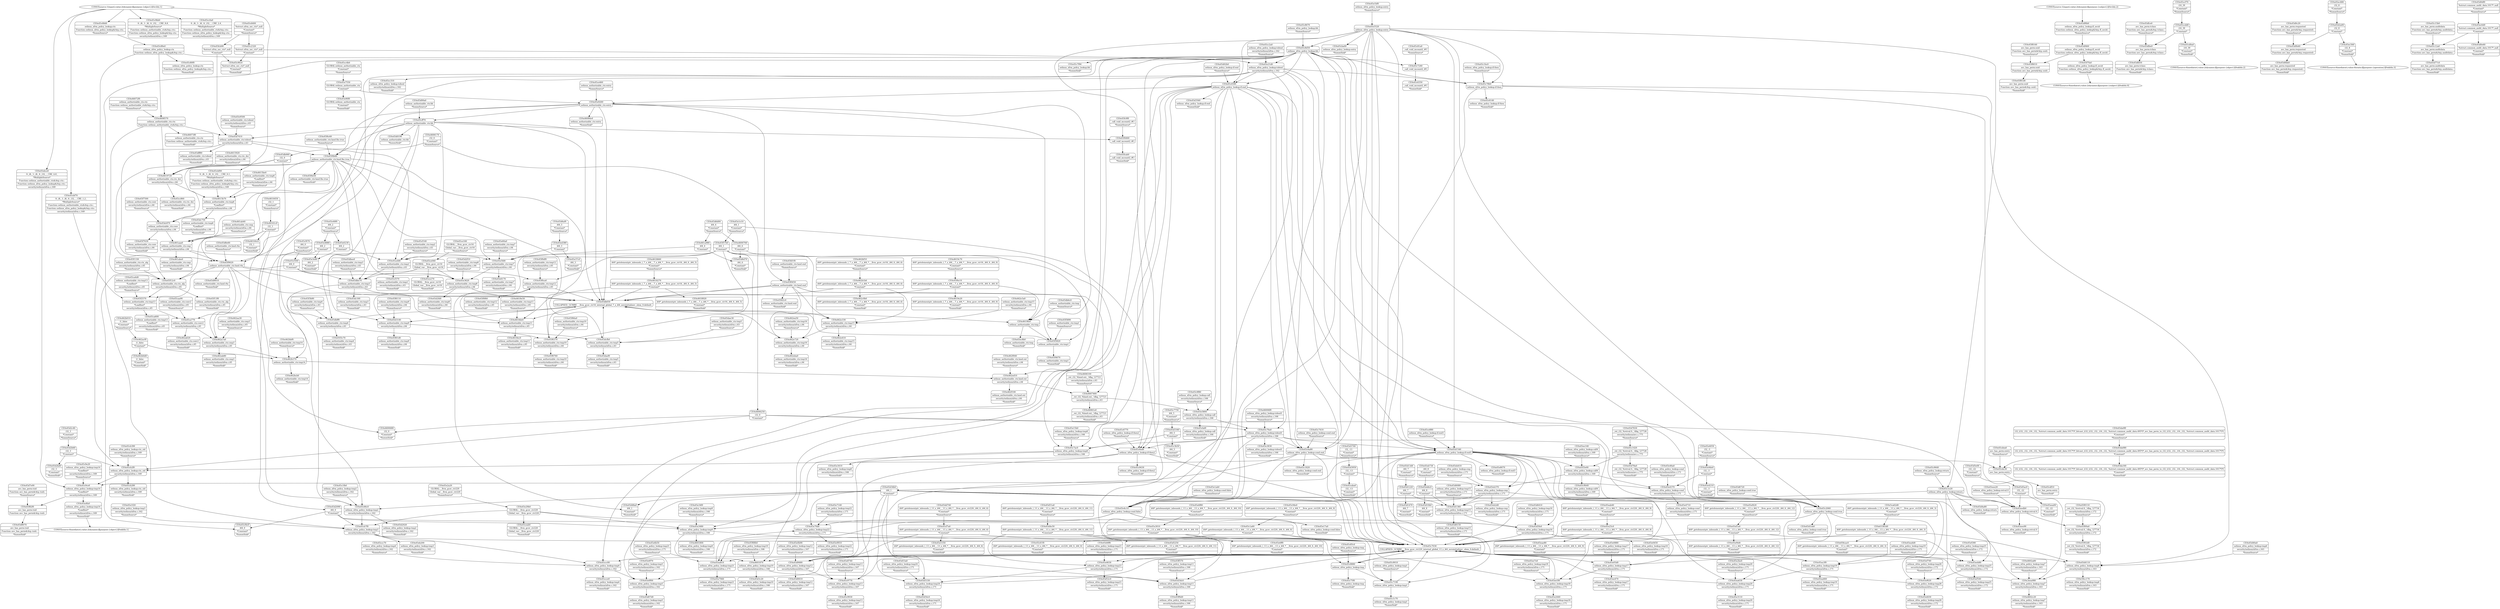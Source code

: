 digraph {
	CE0x462b0d0 [shape=record,shape=Mrecord,label="{CE0x462b0d0|i1_false|*Constant*|*SummSink*}"]
	CE0x45eedb0 [shape=record,shape=Mrecord,label="{CE0x45eedb0|selinux_xfrm_policy_lookup:retval.0}"]
	CE0x45d1540 [shape=record,shape=Mrecord,label="{CE0x45d1540|selinux_xfrm_policy_lookup:if.end3}"]
	CE0x45e8070 [shape=record,shape=Mrecord,label="{CE0x45e8070|selinux_xfrm_policy_lookup:if.end3|*SummSink*}"]
	CE0x45d6150 [shape=record,shape=Mrecord,label="{CE0x45d6150|selinux_xfrm_policy_lookup:tmp15|security/selinux/xfrm.c,171|*SummSink*}"]
	CE0x4600760 [shape=record,shape=Mrecord,label="{CE0x4600760|i64_4|*Constant*}"]
	CE0x45c1a60 [shape=record,shape=Mrecord,label="{CE0x45c1a60|i64*_getelementptr_inbounds_(_13_x_i64_,_13_x_i64_*___llvm_gcov_ctr220,_i64_0,_i64_0)|*Constant*}"]
	CE0x45f8010 [shape=record,shape=Mrecord,label="{CE0x45f8010|avc_has_perm:ssid|Function::avc_has_perm&Arg::ssid::}"]
	CE0x45c89e0 [shape=record,shape=Mrecord,label="{CE0x45c89e0|selinux_xfrm_policy_lookup:ctx|Function::selinux_xfrm_policy_lookup&Arg::ctx::}"]
	CE0x45c9770 [shape=record,shape=Mrecord,label="{CE0x45c9770|selinux_xfrm_policy_lookup:tmp13|security/selinux/xfrm.c,167}"]
	CE0x45e0230 [shape=record,shape=Mrecord,label="{CE0x45e0230|i64_2|*Constant*}"]
	CE0x45e2440 [shape=record,shape=Mrecord,label="{CE0x45e2440|selinux_xfrm_policy_lookup:tmp18|security/selinux/xfrm.c,171|*SummSink*}"]
	CE0x45eeb80 [shape=record,shape=Mrecord,label="{CE0x45eeb80|selinux_xfrm_policy_lookup:tmp25|security/selinux/xfrm.c,172}"]
	CE0x462bbf0 [shape=record,shape=Mrecord,label="{CE0x462bbf0|selinux_authorizable_ctx:tmp14|*SummSource*}"]
	CE0x45d07d0 [shape=record,shape=Mrecord,label="{CE0x45d07d0|selinux_xfrm_policy_lookup:tmp5|security/selinux/xfrm.c,162|*SummSink*}"]
	CE0x45dbee0 [shape=record,shape=Mrecord,label="{CE0x45dbee0|selinux_authorizable_ctx:tmp3|security/selinux/xfrm.c,63|*SummSource*}"]
	CE0x45e4630 [shape=record,shape=Mrecord,label="{CE0x45e4630|selinux_xfrm_policy_lookup:tmp23|security/selinux/xfrm.c,171}"]
	CE0x4602a80 [shape=record,shape=Mrecord,label="{CE0x4602a80|selinux_xfrm_policy_lookup:tmp7|security/selinux/xfrm.c,163|*SummSource*}"]
	CE0x4608570 [shape=record,shape=Mrecord,label="{CE0x4608570|selinux_authorizable_ctx:ctx|Function::selinux_authorizable_ctx&Arg::ctx::}"]
	CE0x45ee470 [shape=record,shape=Mrecord,label="{CE0x45ee470|selinux_xfrm_policy_lookup:tmp17|security/selinux/xfrm.c,171|*SummSink*}"]
	CE0x45e29b0 [shape=record,shape=Mrecord,label="{CE0x45e29b0|GLOBAL:__llvm_gcov_ctr220|Global_var:__llvm_gcov_ctr220}"]
	CE0x45dbe70 [shape=record,shape=Mrecord,label="{CE0x45dbe70|selinux_authorizable_ctx:tmp3|security/selinux/xfrm.c,63}"]
	CE0x45d7830 [shape=record,shape=Mrecord,label="{CE0x45d7830|_ret_i32_%retval.0,_!dbg_!27728|security/selinux/avc.c,775|*SummSource*}"]
	"CONST[source:0(mediator),value:2(dynamic)][purpose:{object}][SnkIdx:2]"
	CE0x45c7190 [shape=record,shape=Mrecord,label="{CE0x45c7190|selinux_xfrm_policy_lookup:tmp1}"]
	CE0x45d4a80 [shape=record,shape=Mrecord,label="{CE0x45d4a80|selinux_xfrm_policy_lookup:return|*SummSink*}"]
	CE0x45c6a80 [shape=record,shape=Mrecord,label="{CE0x45c6a80|selinux_xfrm_policy_lookup:cond.end}"]
	CE0x45e3480 [shape=record,shape=Mrecord,label="{CE0x45e3480|selinux_xfrm_policy_lookup:tmp9|security/selinux/xfrm.c,166}"]
	CE0x45e21d0 [shape=record,shape=Mrecord,label="{CE0x45e21d0|selinux_xfrm_policy_lookup:tobool|security/selinux/xfrm.c,162}"]
	CE0x45f7500 [shape=record,shape=Mrecord,label="{CE0x45f7500|selinux_authorizable_ctx:conv|security/selinux/xfrm.c,64|*SummSource*}"]
	CE0x45c8670 [shape=record,shape=Mrecord,label="{CE0x45c8670|selinux_xfrm_policy_lookup:bb|*SummSource*}"]
	CE0x461aaa0 [shape=record,shape=Mrecord,label="{CE0x461aaa0|selinux_authorizable_ctx:cmp|security/selinux/xfrm.c,64}"]
	CE0x45e9910 [shape=record,shape=Mrecord,label="{CE0x45e9910|selinux_xfrm_policy_lookup:tmp22|security/selinux/xfrm.c,171|*SummSink*}"]
	CE0x45dfbe0 [shape=record,shape=Mrecord,label="{CE0x45dfbe0|avc_has_perm:tclass|Function::avc_has_perm&Arg::tclass::}"]
	CE0x462f040 [shape=record,shape=Mrecord,label="{CE0x462f040|selinux_authorizable_ctx:land.ext|security/selinux/xfrm.c,64|*SummSource*}"]
	CE0x45e1f20 [shape=record,shape=Mrecord,label="{CE0x45e1f20|selinux_xfrm_policy_lookup:tmp3|security/selinux/xfrm.c,162|*SummSource*}"]
	CE0x45e7550 [shape=record,shape=Mrecord,label="{CE0x45e7550|GLOBAL:selinux_authorizable_ctx|*Constant*}"]
	CE0x45ea630 [shape=record,shape=Mrecord,label="{CE0x45ea630|selinux_xfrm_policy_lookup:tmp20|security/selinux/xfrm.c,171}"]
	CE0x46061e0 [shape=record,shape=Mrecord,label="{CE0x46061e0|_ret_i32_%land.ext,_!dbg_!27723|security/selinux/xfrm.c,63|*SummSink*}"]
	CE0x45d4ff0 [shape=record,shape=Mrecord,label="{CE0x45d4ff0|selinux_xfrm_policy_lookup:tmp23|security/selinux/xfrm.c,171|*SummSource*}"]
	CE0x45cbf00 [shape=record,shape=Mrecord,label="{CE0x45cbf00|0:_i8,_1:_i8,_4:_i32,_:_CRE_0,1_|*MultipleSource*|Function::selinux_authorizable_ctx&Arg::ctx::|Function::selinux_xfrm_policy_lookup&Arg::ctx::|security/selinux/xfrm.c,169}"]
	CE0x45cb2f0 [shape=record,shape=Mrecord,label="{CE0x45cb2f0|selinux_xfrm_policy_lookup:ctx_sid|security/selinux/xfrm.c,169}"]
	CE0x4619fe0 [shape=record,shape=Mrecord,label="{CE0x4619fe0|selinux_authorizable_ctx:tmp}"]
	"CONST[source:0(mediator),value:0(static)][purpose:{operation}][SnkIdx:3]"
	CE0x45c1e20 [shape=record,shape=Mrecord,label="{CE0x45c1e20|selinux_xfrm_policy_lookup:return}"]
	CE0x462c0b0 [shape=record,shape=Mrecord,label="{CE0x462c0b0|i64*_getelementptr_inbounds_(_7_x_i64_,_7_x_i64_*___llvm_gcov_ctr16,_i64_0,_i64_6)|*Constant*|*SummSink*}"]
	CE0x45cde30 [shape=record,shape=Mrecord,label="{CE0x45cde30|avc_has_perm:entry}"]
	CE0x45e2be0 [shape=record,shape=Mrecord,label="{CE0x45e2be0|selinux_xfrm_policy_lookup:tmp20|security/selinux/xfrm.c,171|*SummSource*}"]
	CE0x45c6400 [shape=record,shape=Mrecord,label="{CE0x45c6400|%struct.xfrm_sec_ctx*_null|*Constant*|*SummSource*}"]
	CE0x45c61f0 [shape=record,shape=Mrecord,label="{CE0x45c61f0|i64*_getelementptr_inbounds_(_13_x_i64_,_13_x_i64_*___llvm_gcov_ctr220,_i64_0,_i64_0)|*Constant*|*SummSink*}"]
	CE0x45d0e60 [shape=record,shape=Mrecord,label="{CE0x45d0e60|%struct.common_audit_data.1017*_null|*Constant*|*SummSink*}"]
	"CONST[source:1(input),value:2(dynamic)][purpose:{subject}][SrcIdx:2]"
	CE0x45d40a0 [shape=record,shape=Mrecord,label="{CE0x45d40a0|selinux_xfrm_policy_lookup:tmp6|security/selinux/xfrm.c,163|*SummSource*}"]
	CE0x45d52c0 [shape=record,shape=Mrecord,label="{CE0x45d52c0|selinux_xfrm_policy_lookup:tmp23|security/selinux/xfrm.c,171|*SummSink*}"]
	"CONST[source:0(mediator),value:2(dynamic)][purpose:{subject}][SnkIdx:0]"
	CE0x45d0610 [shape=record,shape=Mrecord,label="{CE0x45d0610|selinux_xfrm_policy_lookup:tmp12|security/selinux/xfrm.c,167|*SummSink*}"]
	CE0x45c4580 [shape=record,shape=Mrecord,label="{CE0x45c4580|selinux_xfrm_policy_lookup:if.end}"]
	CE0x45d0680 [shape=record,shape=Mrecord,label="{CE0x45d0680|selinux_xfrm_policy_lookup:tmp12|security/selinux/xfrm.c,167}"]
	CE0x45e4c10 [shape=record,shape=Mrecord,label="{CE0x45e4c10|selinux_xfrm_policy_lookup:cond.false}"]
	CE0x45f3c70 [shape=record,shape=Mrecord,label="{CE0x45f3c70|selinux_authorizable_ctx:tmp4|security/selinux/xfrm.c,63|*SummSink*}"]
	CE0x45f1330 [shape=record,shape=Mrecord,label="{CE0x45f1330|selinux_authorizable_ctx:ctx_alg|security/selinux/xfrm.c,65|*SummSource*}"]
	CE0x45e6f80 [shape=record,shape=Mrecord,label="{CE0x45e6f80|i64*_getelementptr_inbounds_(_13_x_i64_,_13_x_i64_*___llvm_gcov_ctr220,_i64_0,_i64_10)|*Constant*|*SummSource*}"]
	CE0x45c9ce0 [shape=record,shape=Mrecord,label="{CE0x45c9ce0|selinux_xfrm_policy_lookup:tmp14|*LoadInst*|security/selinux/xfrm.c,169}"]
	CE0x45d5ac0 [shape=record,shape=Mrecord,label="{CE0x45d5ac0|i32_-22|*Constant*}"]
	CE0x45e6ff0 [shape=record,shape=Mrecord,label="{CE0x45e6ff0|i64*_getelementptr_inbounds_(_13_x_i64_,_13_x_i64_*___llvm_gcov_ctr220,_i64_0,_i64_10)|*Constant*|*SummSink*}"]
	CE0x45e70d0 [shape=record,shape=Mrecord,label="{CE0x45e70d0|selinux_xfrm_policy_lookup:tmp22|security/selinux/xfrm.c,171}"]
	CE0x45d00a0 [shape=record,shape=Mrecord,label="{CE0x45d00a0|selinux_authorizable_ctx:bb|*SummSource*}"]
	CE0x45dcfb0 [shape=record,shape=Mrecord,label="{CE0x45dcfb0|selinux_authorizable_ctx:tmp5|security/selinux/xfrm.c,63}"]
	CE0x46073f0 [shape=record,shape=Mrecord,label="{CE0x46073f0|selinux_authorizable_ctx:ctx|Function::selinux_authorizable_ctx&Arg::ctx::|*SummSink*}"]
	CE0x45e1e10 [shape=record,shape=Mrecord,label="{CE0x45e1e10|i64_1|*Constant*|*SummSource*}"]
	CE0x46084e0 [shape=record,shape=Mrecord,label="{CE0x46084e0|selinux_authorizable_ctx:entry|*SummSink*}"]
	CE0x45da080 [shape=record,shape=Mrecord,label="{CE0x45da080|i32_(i32,_i32,_i16,_i32,_%struct.common_audit_data.1017*)*_bitcast_(i32_(i32,_i32,_i16,_i32,_%struct.common_audit_data.495*)*_avc_has_perm_to_i32_(i32,_i32,_i16,_i32,_%struct.common_audit_data.1017*)*)|*Constant*}"]
	CE0x45c9bb0 [shape=record,shape=Mrecord,label="{CE0x45c9bb0|0:_i8,_1:_i8,_4:_i32,_:_CRE_8,8_|*MultipleSource*|Function::selinux_authorizable_ctx&Arg::ctx::|Function::selinux_xfrm_policy_lookup&Arg::ctx::|security/selinux/xfrm.c,169}"]
	CE0x45e6b50 [shape=record,shape=Mrecord,label="{CE0x45e6b50|selinux_xfrm_policy_lookup:tmp21|security/selinux/xfrm.c,171|*SummSource*}"]
	CE0x45c9430 [shape=record,shape=Mrecord,label="{CE0x45c9430|selinux_xfrm_policy_lookup:if.then2|*SummSink*}"]
	CE0x45e05d0 [shape=record,shape=Mrecord,label="{CE0x45e05d0|selinux_xfrm_policy_lookup:tmp17|security/selinux/xfrm.c,171}"]
	CE0x45d77c0 [shape=record,shape=Mrecord,label="{CE0x45d77c0|avc_has_perm:auditdata|Function::avc_has_perm&Arg::auditdata::|*SummSink*}"]
	CE0x45ccc00 [shape=record,shape=Mrecord,label="{CE0x45ccc00|selinux_xfrm_policy_lookup:tmp4|security/selinux/xfrm.c,162}"]
	CE0x45daef0 [shape=record,shape=Mrecord,label="{CE0x45daef0|selinux_authorizable_ctx:tmp5|security/selinux/xfrm.c,63|*SummSink*}"]
	CE0x45c9010 [shape=record,shape=Mrecord,label="{CE0x45c9010|selinux_xfrm_policy_lookup:tmp1|*SummSource*}"]
	CE0x59cc170 [shape=record,shape=Mrecord,label="{CE0x59cc170|selinux_xfrm_policy_lookup:tmp6|security/selinux/xfrm.c,163|*SummSink*}"]
	CE0x45c7f90 [shape=record,shape=Mrecord,label="{CE0x45c7f90|selinux_xfrm_policy_lookup:bb|*SummSink*}"]
	CE0x45d51a0 [shape=record,shape=Mrecord,label="{CE0x45d51a0|i64*_getelementptr_inbounds_(_13_x_i64_,_13_x_i64_*___llvm_gcov_ctr220,_i64_0,_i64_11)|*Constant*|*SummSource*}"]
	CE0x45e3410 [shape=record,shape=Mrecord,label="{CE0x45e3410|selinux_xfrm_policy_lookup:tmp8|security/selinux/xfrm.c,166|*SummSink*}"]
	CE0x45c15b0 [shape=record,shape=Mrecord,label="{CE0x45c15b0|avc_has_perm:auditdata|Function::avc_has_perm&Arg::auditdata::|*SummSource*}"]
	CE0x45cdf10 [shape=record,shape=Mrecord,label="{CE0x45cdf10|avc_has_perm:entry|*SummSink*}"]
	CE0x45da0f0 [shape=record,shape=Mrecord,label="{CE0x45da0f0|i32_(i32,_i32,_i16,_i32,_%struct.common_audit_data.1017*)*_bitcast_(i32_(i32,_i32,_i16,_i32,_%struct.common_audit_data.495*)*_avc_has_perm_to_i32_(i32,_i32,_i16,_i32,_%struct.common_audit_data.1017*)*)|*Constant*|*SummSource*}"]
	CE0x45cba00 [shape=record,shape=Mrecord,label="{CE0x45cba00|selinux_xfrm_policy_lookup:entry|*SummSink*}"]
	CE0x45d5330 [shape=record,shape=Mrecord,label="{CE0x45d5330|selinux_xfrm_policy_lookup:tmp24|security/selinux/xfrm.c,171}"]
	CE0x45cf4e0 [shape=record,shape=Mrecord,label="{CE0x45cf4e0|i64_0|*Constant*|*SummSink*}"]
	CE0x45ee140 [shape=record,shape=Mrecord,label="{CE0x45ee140|selinux_xfrm_policy_lookup:call4|security/selinux/xfrm.c,169|*SummSource*}"]
	CE0x45ebce0 [shape=record,shape=Mrecord,label="{CE0x45ebce0|0:_i8,_1:_i8,_4:_i32,_:_CRE_4,8_|*MultipleSource*|Function::selinux_authorizable_ctx&Arg::ctx::|Function::selinux_xfrm_policy_lookup&Arg::ctx::|security/selinux/xfrm.c,169}"]
	CE0x45e6170 [shape=record,shape=Mrecord,label="{CE0x45e6170|selinux_authorizable_ctx:tmp7|security/selinux/xfrm.c,64|*SummSink*}"]
	CE0x45ef4d0 [shape=record,shape=Mrecord,label="{CE0x45ef4d0|i64*_getelementptr_inbounds_(_13_x_i64_,_13_x_i64_*___llvm_gcov_ctr220,_i64_0,_i64_12)|*Constant*|*SummSink*}"]
	CE0x45dc870 [shape=record,shape=Mrecord,label="{CE0x45dc870|selinux_authorizable_ctx:conv|security/selinux/xfrm.c,64}"]
	CE0x45c1420 [shape=record,shape=Mrecord,label="{CE0x45c1420|_ret_i32_%retval.0,_!dbg_!27728|security/selinux/avc.c,775}"]
	CE0x45c3b50 [shape=record,shape=Mrecord,label="{CE0x45c3b50|i64_5|*Constant*|*SummSink*}"]
	CE0x45db6c0 [shape=record,shape=Mrecord,label="{CE0x45db6c0|selinux_authorizable_ctx:tmp|*SummSource*}"]
	CE0x45ee5f0 [shape=record,shape=Mrecord,label="{CE0x45ee5f0|selinux_xfrm_policy_lookup:tmp18|security/selinux/xfrm.c,171}"]
	CE0x45e9500 [shape=record,shape=Mrecord,label="{CE0x45e9500|selinux_authorizable_ctx:tobool|security/selinux/xfrm.c,63|*SummSource*}"]
	CE0x45cc310 [shape=record,shape=Mrecord,label="{CE0x45cc310|selinux_xfrm_policy_lookup:tobool|security/selinux/xfrm.c,162|*SummSink*}"]
	CE0x45f8160 [shape=record,shape=Mrecord,label="{CE0x45f8160|avc_has_perm:ssid|Function::avc_has_perm&Arg::ssid::|*SummSource*}"]
	CE0x45ef280 [shape=record,shape=Mrecord,label="{CE0x45ef280|selinux_xfrm_policy_lookup:tmp25|security/selinux/xfrm.c,172|*SummSource*}"]
	CE0x45c8d50 [shape=record,shape=Mrecord,label="{CE0x45c8d50|selinux_xfrm_policy_lookup:bb}"]
	CE0x45d2090 [shape=record,shape=Mrecord,label="{CE0x45d2090|i64_0|*Constant*}"]
	CE0x45d9010 [shape=record,shape=Mrecord,label="{CE0x45d9010|selinux_authorizable_ctx:land.rhs|*SummSink*}"]
	CE0x45e37c0 [shape=record,shape=Mrecord,label="{CE0x45e37c0|i64_3|*Constant*|*SummSink*}"]
	CE0x462e720 [shape=record,shape=Mrecord,label="{CE0x462e720|selinux_authorizable_ctx:tmp16|security/selinux/xfrm.c,64}"]
	CE0x45d1220 [shape=record,shape=Mrecord,label="{CE0x45d1220|i64_7|*Constant*}"]
	CE0x45eb370 [shape=record,shape=Mrecord,label="{CE0x45eb370|selinux_xfrm_policy_lookup:cmp|security/selinux/xfrm.c,171}"]
	CE0x45ca4d0 [shape=record,shape=Mrecord,label="{CE0x45ca4d0|selinux_authorizable_ctx:tmp13|*LoadInst*|security/selinux/xfrm.c,65|*SummSource*}"]
	CE0x45ef540 [shape=record,shape=Mrecord,label="{CE0x45ef540|selinux_xfrm_policy_lookup:tmp25|security/selinux/xfrm.c,172|*SummSink*}"]
	CE0x45d5fe0 [shape=record,shape=Mrecord,label="{CE0x45d5fe0|selinux_xfrm_policy_lookup:tmp16|security/selinux/xfrm.c,171}"]
	CE0x45e4050 [shape=record,shape=Mrecord,label="{CE0x45e4050|i32_-3|*Constant*|*SummSource*}"]
	CE0x45f3e00 [shape=record,shape=Mrecord,label="{CE0x45f3e00|selinux_xfrm_policy_lookup:call4|security/selinux/xfrm.c,169}"]
	CE0x462bf10 [shape=record,shape=Mrecord,label="{CE0x462bf10|i64*_getelementptr_inbounds_(_7_x_i64_,_7_x_i64_*___llvm_gcov_ctr16,_i64_0,_i64_6)|*Constant*|*SummSource*}"]
	CE0x45cb390 [shape=record,shape=Mrecord,label="{CE0x45cb390|selinux_xfrm_policy_lookup:ctx_sid|security/selinux/xfrm.c,169|*SummSource*}"]
	CE0x45eab40 [shape=record,shape=Mrecord,label="{CE0x45eab40|i64*_getelementptr_inbounds_(_13_x_i64_,_13_x_i64_*___llvm_gcov_ctr220,_i64_0,_i64_9)|*Constant*|*SummSource*}"]
	CE0x45e0b90 [shape=record,shape=Mrecord,label="{CE0x45e0b90|selinux_xfrm_policy_lookup:tmp12|security/selinux/xfrm.c,167|*SummSource*}"]
	CE0x462acf0 [shape=record,shape=Mrecord,label="{CE0x462acf0|i1_false|*Constant*}"]
	CE0x45c7750 [shape=record,shape=Mrecord,label="{CE0x45c7750|i64_5|*Constant*|*SummSource*}"]
	CE0x45f4b80 [shape=record,shape=Mrecord,label="{CE0x45f4b80|selinux_authorizable_ctx:land.lhs.true}"]
	CE0x45e4710 [shape=record,shape=Mrecord,label="{CE0x45e4710|selinux_xfrm_policy_lookup:cond|security/selinux/xfrm.c,171|*SummSink*}"]
	CE0x4616450 [shape=record,shape=Mrecord,label="{CE0x4616450|i32_1|*Constant*|*SummSource*}"]
	CE0x45f7630 [shape=record,shape=Mrecord,label="{CE0x45f7630|selinux_authorizable_ctx:conv|security/selinux/xfrm.c,64|*SummSink*}"]
	CE0x45ccf70 [shape=record,shape=Mrecord,label="{CE0x45ccf70|i16_39|*Constant*|*SummSource*}"]
	CE0x45c1fb0 [shape=record,shape=Mrecord,label="{CE0x45c1fb0|selinux_xfrm_policy_lookup:tmp2|security/selinux/xfrm.c,162|*SummSource*}"]
	CE0x45eee90 [shape=record,shape=Mrecord,label="{CE0x45eee90|selinux_xfrm_policy_lookup:retval.0|*SummSink*}"]
	CE0x45e5520 [shape=record,shape=Mrecord,label="{CE0x45e5520|selinux_xfrm_policy_lookup:entry}"]
	CE0x45f00a0 [shape=record,shape=Mrecord,label="{CE0x45f00a0|_ret_i32_%retval.0,_!dbg_!27734|security/selinux/xfrm.c,172}"]
	CE0x45ca770 [shape=record,shape=Mrecord,label="{CE0x45ca770|selinux_authorizable_ctx:conv2|security/selinux/xfrm.c,65}"]
	CE0x45f12c0 [shape=record,shape=Mrecord,label="{CE0x45f12c0|selinux_authorizable_ctx:ctx_alg|security/selinux/xfrm.c,65}"]
	CE0x4606100 [shape=record,shape=Mrecord,label="{CE0x4606100|_ret_i32_%land.ext,_!dbg_!27723|security/selinux/xfrm.c,63|*SummSource*}"]
	CE0x45ccce0 [shape=record,shape=Mrecord,label="{CE0x45ccce0|selinux_xfrm_policy_lookup:tmp4|security/selinux/xfrm.c,162|*SummSink*}"]
	CE0x45d48a0 [shape=record,shape=Mrecord,label="{CE0x45d48a0|i64_1|*Constant*|*SummSink*}"]
	CE0x45c68d0 [shape=record,shape=Mrecord,label="{CE0x45c68d0|selinux_xfrm_policy_lookup:ctx|Function::selinux_xfrm_policy_lookup&Arg::ctx::|*SummSource*}"]
	CE0x45d3140 [shape=record,shape=Mrecord,label="{CE0x45d3140|selinux_authorizable_ctx:tmp9|security/selinux/xfrm.c,64}"]
	CE0x45f0f60 [shape=record,shape=Mrecord,label="{CE0x45f0f60|selinux_authorizable_ctx:tmp12|security/selinux/xfrm.c,65|*SummSink*}"]
	CE0x45ea4d0 [shape=record,shape=Mrecord,label="{CE0x45ea4d0|selinux_xfrm_policy_lookup:tmp19|security/selinux/xfrm.c,171|*SummSource*}"]
	CE0x45f0450 [shape=record,shape=Mrecord,label="{CE0x45f0450|selinux_authorizable_ctx:land.end}"]
	CE0x45cc4b0 [shape=record,shape=Mrecord,label="{CE0x45cc4b0|GLOBAL:selinux_authorizable_ctx|*Constant*|*SummSource*}"]
	CE0x45cc2a0 [shape=record,shape=Mrecord,label="{CE0x45cc2a0|selinux_xfrm_policy_lookup:tobool|security/selinux/xfrm.c,162|*SummSource*}"]
	CE0x45f81d0 [shape=record,shape=Mrecord,label="{CE0x45f81d0|avc_has_perm:ssid|Function::avc_has_perm&Arg::ssid::|*SummSink*}"]
	CE0x45f0110 [shape=record,shape=Mrecord,label="{CE0x45f0110|_ret_i32_%retval.0,_!dbg_!27734|security/selinux/xfrm.c,172|*SummSource*}"]
	CE0x462ed10 [shape=record,shape=Mrecord,label="{CE0x462ed10|selinux_authorizable_ctx:land.ext|security/selinux/xfrm.c,64}"]
	CE0x45c6ed0 [shape=record,shape=Mrecord,label="{CE0x45c6ed0|selinux_xfrm_policy_lookup:if.then2}"]
	CE0x45f4c60 [shape=record,shape=Mrecord,label="{CE0x45f4c60|selinux_authorizable_ctx:land.lhs.true|*SummSource*}"]
	CE0x45d6af0 [shape=record,shape=Mrecord,label="{CE0x45d6af0|i64_3|*Constant*|*SummSource*}"]
	CE0x45ccdd0 [shape=record,shape=Mrecord,label="{CE0x45ccdd0|i16_39|*Constant*}"]
	CE0x45dfd50 [shape=record,shape=Mrecord,label="{CE0x45dfd50|avc_has_perm:tclass|Function::avc_has_perm&Arg::tclass::|*SummSink*}"]
	CE0x45e8740 [shape=record,shape=Mrecord,label="{CE0x45e8740|selinux_xfrm_policy_lookup:tmp13|security/selinux/xfrm.c,167|*SummSource*}"]
	CE0x45f6760 [shape=record,shape=Mrecord,label="{CE0x45f6760|selinux_authorizable_ctx:tmp10|security/selinux/xfrm.c,64|*SummSink*}"]
	CE0x45eb410 [shape=record,shape=Mrecord,label="{CE0x45eb410|selinux_xfrm_policy_lookup:cmp|security/selinux/xfrm.c,171|*SummSource*}"]
	CE0x45e9260 [shape=record,shape=Mrecord,label="{CE0x45e9260|selinux_authorizable_ctx:entry}"]
	CE0x45ce160 [shape=record,shape=Mrecord,label="{CE0x45ce160|GLOBAL:__llvm_gcov_ctr16|Global_var:__llvm_gcov_ctr16|*SummSource*}"]
	CE0x45ea3f0 [shape=record,shape=Mrecord,label="{CE0x45ea3f0|selinux_xfrm_policy_lookup:tmp19|security/selinux/xfrm.c,171}"]
	CE0x45dfce0 [shape=record,shape=Mrecord,label="{CE0x45dfce0|avc_has_perm:tclass|Function::avc_has_perm&Arg::tclass::|*SummSource*}"]
	CE0x45cefd0 [shape=record,shape=Mrecord,label="{CE0x45cefd0|selinux_authorizable_ctx:tmp2|security/selinux/xfrm.c,63}"]
	CE0x4619c70 [shape=record,shape=Mrecord,label="{CE0x4619c70|i64*_getelementptr_inbounds_(_7_x_i64_,_7_x_i64_*___llvm_gcov_ctr16,_i64_0,_i64_0)|*Constant*|*SummSource*}"]
	CE0x45cc0a0 [shape=record,shape=Mrecord,label="{CE0x45cc0a0|0:_i8,_1:_i8,_4:_i32,_:_CRE_2,4_|*MultipleSource*|Function::selinux_authorizable_ctx&Arg::ctx::|Function::selinux_xfrm_policy_lookup&Arg::ctx::|security/selinux/xfrm.c,169}"]
	CE0x45f0ca0 [shape=record,shape=Mrecord,label="{CE0x45f0ca0|selinux_authorizable_ctx:tmp12|security/selinux/xfrm.c,65}"]
	CE0x461a980 [shape=record,shape=Mrecord,label="{CE0x461a980|i64_4|*Constant*}"]
	CE0x45da160 [shape=record,shape=Mrecord,label="{CE0x45da160|i32_(i32,_i32,_i16,_i32,_%struct.common_audit_data.1017*)*_bitcast_(i32_(i32,_i32,_i16,_i32,_%struct.common_audit_data.495*)*_avc_has_perm_to_i32_(i32,_i32,_i16,_i32,_%struct.common_audit_data.1017*)*)|*Constant*|*SummSink*}"]
	CE0x45eb200 [shape=record,shape=Mrecord,label="{CE0x45eb200|selinux_xfrm_policy_lookup:tmp3|security/selinux/xfrm.c,162|*SummSink*}"]
	CE0x45d3c20 [shape=record,shape=Mrecord,label="{CE0x45d3c20|selinux_xfrm_policy_lookup:tmp10|security/selinux/xfrm.c,166|*SummSink*}"]
	CE0x45d2bd0 [shape=record,shape=Mrecord,label="{CE0x45d2bd0|i32_3|*Constant*|*SummSink*}"]
	CE0x45e60a0 [shape=record,shape=Mrecord,label="{CE0x45e60a0|selinux_authorizable_ctx:tmp7|security/selinux/xfrm.c,64|*SummSource*}"]
	CE0x656cac0 [shape=record,shape=Mrecord,label="{CE0x656cac0|i64*_getelementptr_inbounds_(_13_x_i64_,_13_x_i64_*___llvm_gcov_ctr220,_i64_0,_i64_3)|*Constant*|*SummSink*}"]
	CE0x45d1470 [shape=record,shape=Mrecord,label="{CE0x45d1470|i64_7|*Constant*|*SummSink*}"]
	CE0x45e7140 [shape=record,shape=Mrecord,label="{CE0x45e7140|selinux_xfrm_policy_lookup:tmp22|security/selinux/xfrm.c,171|*SummSource*}"]
	CE0x45d4e50 [shape=record,shape=Mrecord,label="{CE0x45d4e50|i64*_getelementptr_inbounds_(_13_x_i64_,_13_x_i64_*___llvm_gcov_ctr220,_i64_0,_i64_11)|*Constant*}"]
	CE0x45cff70 [shape=record,shape=Mrecord,label="{CE0x45cff70|selinux_authorizable_ctx:bb}"]
	CE0x45d4110 [shape=record,shape=Mrecord,label="{CE0x45d4110|selinux_xfrm_policy_lookup:tmp6|security/selinux/xfrm.c,163}"]
	CE0x45d54c0 [shape=record,shape=Mrecord,label="{CE0x45d54c0|selinux_xfrm_policy_lookup:tmp24|security/selinux/xfrm.c,171|*SummSink*}"]
	CE0x45f4460 [shape=record,shape=Mrecord,label="{CE0x45f4460|_call_void_mcount()_#3}"]
	CE0x45cf300 [shape=record,shape=Mrecord,label="{CE0x45cf300|i64_0|*Constant*}"]
	CE0x45f68b0 [shape=record,shape=Mrecord,label="{CE0x45f68b0|selinux_xfrm_policy_lookup:tmp10|security/selinux/xfrm.c,166|*SummSource*}"]
	CE0x45df6b0 [shape=record,shape=Mrecord,label="{CE0x45df6b0|selinux_xfrm_policy_lookup:fl_secid|Function::selinux_xfrm_policy_lookup&Arg::fl_secid::|*SummSource*}"]
	CE0x45c66c0 [shape=record,shape=Mrecord,label="{CE0x45c66c0|selinux_xfrm_policy_lookup:tmp2|security/selinux/xfrm.c,162}"]
	CE0x45d0df0 [shape=record,shape=Mrecord,label="{CE0x45d0df0|%struct.common_audit_data.1017*_null|*Constant*|*SummSource*}"]
	CE0x45d8070 [shape=record,shape=Mrecord,label="{CE0x45d8070|avc_has_perm:tsid|Function::avc_has_perm&Arg::tsid::|*SummSink*}"]
	CE0x45cf7a0 [shape=record,shape=Mrecord,label="{CE0x45cf7a0|i64*_getelementptr_inbounds_(_13_x_i64_,_13_x_i64_*___llvm_gcov_ctr220,_i64_0,_i64_6)|*Constant*}"]
	CE0x45c81a0 [shape=record,shape=Mrecord,label="{CE0x45c81a0|_call_void_mcount()_#3|*SummSource*}"]
	CE0x4618e50 [shape=record,shape=Mrecord,label="{CE0x4618e50|selinux_authorizable_ctx:tmp11|security/selinux/xfrm.c,65|*SummSource*}"]
	CE0x45c90c0 [shape=record,shape=Mrecord,label="{CE0x45c90c0|%struct.xfrm_sec_ctx*_null|*Constant*|*SummSink*}"]
	CE0x45d13d0 [shape=record,shape=Mrecord,label="{CE0x45d13d0|i64_7|*Constant*|*SummSource*}"]
	CE0x45e3010 [shape=record,shape=Mrecord,label="{CE0x45e3010|i64*_getelementptr_inbounds_(_13_x_i64_,_13_x_i64_*___llvm_gcov_ctr220,_i64_0,_i64_10)|*Constant*}"]
	"CONST[source:0(mediator),value:2(dynamic)][purpose:{object}][SnkIdx:1]"
	CE0x63385d0 [shape=record,shape=Mrecord,label="{CE0x63385d0|i64*_getelementptr_inbounds_(_13_x_i64_,_13_x_i64_*___llvm_gcov_ctr220,_i64_0,_i64_3)|*Constant*}"]
	CE0x45c6350 [shape=record,shape=Mrecord,label="{CE0x45c6350|_call_void_mcount()_#3|*SummSink*}"]
	CE0x45cd0a0 [shape=record,shape=Mrecord,label="{CE0x45cd0a0|i16_39|*Constant*|*SummSink*}"]
	CE0x4618de0 [shape=record,shape=Mrecord,label="{CE0x4618de0|selinux_authorizable_ctx:tmp11|security/selinux/xfrm.c,65}"]
	CE0x45f0df0 [shape=record,shape=Mrecord,label="{CE0x45f0df0|selinux_authorizable_ctx:tmp12|security/selinux/xfrm.c,65|*SummSource*}"]
	CE0x45e4370 [shape=record,shape=Mrecord,label="{CE0x45e4370|selinux_xfrm_policy_lookup:cond|security/selinux/xfrm.c,171}"]
	CE0x45fd1f0 [shape=record,shape=Mrecord,label="{CE0x45fd1f0|selinux_authorizable_ctx:land.end|*SummSource*}"]
	CE0x45db650 [shape=record,shape=Mrecord,label="{CE0x45db650|COLLAPSED:_GCMRE___llvm_gcov_ctr16_internal_global_7_x_i64_zeroinitializer:_elem_0:default:}"]
	CE0x45d2c40 [shape=record,shape=Mrecord,label="{CE0x45d2c40|i32_3|*Constant*|*SummSource*}"]
	CE0x45c9b40 [shape=record,shape=Mrecord,label="{CE0x45c9b40|selinux_xfrm_policy_lookup:call4|security/selinux/xfrm.c,169|*SummSink*}"]
	CE0x45ce270 [shape=record,shape=Mrecord,label="{CE0x45ce270|GLOBAL:__llvm_gcov_ctr16|Global_var:__llvm_gcov_ctr16|*SummSink*}"]
	CE0x46072f0 [shape=record,shape=Mrecord,label="{CE0x46072f0|selinux_authorizable_ctx:ctx|Function::selinux_authorizable_ctx&Arg::ctx::|*SummSource*}"]
	CE0x45fcb90 [shape=record,shape=Mrecord,label="{CE0x45fcb90|%struct.xfrm_sec_ctx*_null|*Constant*}"]
	CE0x4618270 [shape=record,shape=Mrecord,label="{CE0x4618270|i64*_getelementptr_inbounds_(_7_x_i64_,_7_x_i64_*___llvm_gcov_ctr16,_i64_0,_i64_5)|*Constant*}"]
	CE0x45eae80 [shape=record,shape=Mrecord,label="{CE0x45eae80|i64*_getelementptr_inbounds_(_13_x_i64_,_13_x_i64_*___llvm_gcov_ctr220,_i64_0,_i64_9)|*Constant*|*SummSink*}"]
	CE0x4618ec0 [shape=record,shape=Mrecord,label="{CE0x4618ec0|selinux_authorizable_ctx:tmp11|security/selinux/xfrm.c,65|*SummSink*}"]
	CE0x45e0880 [shape=record,shape=Mrecord,label="{CE0x45e0880|selinux_xfrm_policy_lookup:tmp17|security/selinux/xfrm.c,171|*SummSource*}"]
	CE0x45e3620 [shape=record,shape=Mrecord,label="{CE0x45e3620|selinux_authorizable_ctx:tmp8|security/selinux/xfrm.c,64}"]
	CE0x45fc9f0 [shape=record,shape=Mrecord,label="{CE0x45fc9f0|_call_void_mcount()_#3|*SummSource*}"]
	CE0x45ec6d0 [shape=record,shape=Mrecord,label="{CE0x45ec6d0|%struct.common_audit_data.1017*_null|*Constant*}"]
	CE0x45d3950 [shape=record,shape=Mrecord,label="{CE0x45d3950|i32_-13|*Constant*}"]
	CE0x45ff4d0 [shape=record,shape=Mrecord,label="{CE0x45ff4d0|selinux_xfrm_policy_lookup:tmp11|security/selinux/xfrm.c,166|*SummSink*}"]
	CE0x45d7410 [shape=record,shape=Mrecord,label="{CE0x45d7410|selinux_authorizable_ctx:tobool|security/selinux/xfrm.c,63}"]
	CE0x45e34f0 [shape=record,shape=Mrecord,label="{CE0x45e34f0|selinux_xfrm_policy_lookup:tmp9|security/selinux/xfrm.c,166|*SummSource*}"]
	CE0x45d5e00 [shape=record,shape=Mrecord,label="{CE0x45d5e00|i32_-22|*Constant*|*SummSource*}"]
	CE0x45c9640 [shape=record,shape=Mrecord,label="{CE0x45c9640|selinux_xfrm_policy_lookup:return|*SummSource*}"]
	CE0x45e9de0 [shape=record,shape=Mrecord,label="{CE0x45e9de0|i32_-3|*Constant*}"]
	CE0x461abe0 [shape=record,shape=Mrecord,label="{CE0x461abe0|selinux_authorizable_ctx:cmp|security/selinux/xfrm.c,64|*SummSink*}"]
	CE0x45d6d70 [shape=record,shape=Mrecord,label="{CE0x45d6d70|i64_4|*Constant*|*SummSink*}"]
	CE0x4602c20 [shape=record,shape=Mrecord,label="{CE0x4602c20|selinux_xfrm_policy_lookup:tmp7|security/selinux/xfrm.c,163|*SummSink*}"]
	CE0x45eee20 [shape=record,shape=Mrecord,label="{CE0x45eee20|selinux_xfrm_policy_lookup:retval.0|*SummSource*}"]
	CE0x45d3740 [shape=record,shape=Mrecord,label="{CE0x45d3740|i32_-13|*Constant*|*SummSource*}"]
	CE0x4606250 [shape=record,shape=Mrecord,label="{CE0x4606250|i32_0|*Constant*}"]
	CE0x45cdea0 [shape=record,shape=Mrecord,label="{CE0x45cdea0|avc_has_perm:entry|*SummSource*}"]
	CE0x45ceab0 [shape=record,shape=Mrecord,label="{CE0x45ceab0|GLOBAL:__llvm_gcov_ctr220|Global_var:__llvm_gcov_ctr220|*SummSink*}"]
	CE0x45eea00 [shape=record,shape=Mrecord,label="{CE0x45eea00|i32_-22|*Constant*|*SummSink*}"]
	CE0x45d1360 [shape=record,shape=Mrecord,label="{CE0x45d1360|selinux_xfrm_policy_lookup:tmp15|security/selinux/xfrm.c,171}"]
	CE0x45c76a0 [shape=record,shape=Mrecord,label="{CE0x45c76a0|selinux_xfrm_policy_lookup:tobool1|security/selinux/xfrm.c,166}"]
	CE0x462ea50 [shape=record,shape=Mrecord,label="{CE0x462ea50|selinux_authorizable_ctx:tmp16|security/selinux/xfrm.c,64|*SummSource*}"]
	CE0x462e330 [shape=record,shape=Mrecord,label="{CE0x462e330|selinux_authorizable_ctx:tmp15|security/selinux/xfrm.c,64}"]
	CE0x462aa30 [shape=record,shape=Mrecord,label="{CE0x462aa30|selinux_authorizable_ctx:cmp3|security/selinux/xfrm.c,65|*SummSource*}"]
	CE0x45e46a0 [shape=record,shape=Mrecord,label="{CE0x45e46a0|selinux_xfrm_policy_lookup:cond|security/selinux/xfrm.c,171|*SummSource*}"]
	CE0x45e3830 [shape=record,shape=Mrecord,label="{CE0x45e3830|selinux_xfrm_policy_lookup:tobool1|security/selinux/xfrm.c,166|*SummSink*}"]
	CE0x461ab40 [shape=record,shape=Mrecord,label="{CE0x461ab40|selinux_authorizable_ctx:cmp|security/selinux/xfrm.c,64|*SummSource*}"]
	CE0x45c75f0 [shape=record,shape=Mrecord,label="{CE0x45c75f0|selinux_xfrm_policy_lookup:tmp|*SummSink*}"]
	CE0x45d2020 [shape=record,shape=Mrecord,label="{CE0x45d2020|selinux_xfrm_policy_lookup:tmp2|security/selinux/xfrm.c,162|*SummSink*}"]
	CE0x45dbff0 [shape=record,shape=Mrecord,label="{CE0x45dbff0|selinux_authorizable_ctx:tmp4|security/selinux/xfrm.c,63}"]
	CE0x45dc750 [shape=record,shape=Mrecord,label="{CE0x45dc750|selinux_authorizable_ctx:tmp6|*LoadInst*|security/selinux/xfrm.c,64|*SummSink*}"]
	CE0x462bcb0 [shape=record,shape=Mrecord,label="{CE0x462bcb0|selinux_authorizable_ctx:tmp14|*SummSink*}"]
	CE0x4600680 [shape=record,shape=Mrecord,label="{CE0x4600680|i32_0|*Constant*|*SummSink*}"]
	CE0x45cf140 [shape=record,shape=Mrecord,label="{CE0x45cf140|selinux_authorizable_ctx:tmp2|security/selinux/xfrm.c,63|*SummSource*}"]
	CE0x45d3dc0 [shape=record,shape=Mrecord,label="{CE0x45d3dc0|selinux_xfrm_policy_lookup:tmp11|security/selinux/xfrm.c,166}"]
	CE0x45d2fd0 [shape=record,shape=Mrecord,label="{CE0x45d2fd0|selinux_authorizable_ctx:tmp8|security/selinux/xfrm.c,64|*SummSink*}"]
	CE0x45e2a20 [shape=record,shape=Mrecord,label="{CE0x45e2a20|GLOBAL:__llvm_gcov_ctr220|Global_var:__llvm_gcov_ctr220|*SummSource*}"]
	CE0x45cb7f0 [shape=record,shape=Mrecord,label="{CE0x45cb7f0|selinux_xfrm_policy_lookup:tmp3|security/selinux/xfrm.c,162}"]
	CE0x45dd740 [shape=record,shape=Mrecord,label="{CE0x45dd740|i64*_getelementptr_inbounds_(_13_x_i64_,_13_x_i64_*___llvm_gcov_ctr220,_i64_0,_i64_6)|*Constant*|*SummSource*}"]
	CE0x45f0620 [shape=record,shape=Mrecord,label="{CE0x45f0620|selinux_authorizable_ctx:land.rhs}"]
	CE0x45fcab0 [shape=record,shape=Mrecord,label="{CE0x45fcab0|_call_void_mcount()_#3|*SummSink*}"]
	CE0x4607460 [shape=record,shape=Mrecord,label="{CE0x4607460|_ret_i32_%land.ext,_!dbg_!27723|security/selinux/xfrm.c,63}"]
	CE0x45e7060 [shape=record,shape=Mrecord,label="{CE0x45e7060|selinux_xfrm_policy_lookup:tmp21|security/selinux/xfrm.c,171|*SummSink*}"]
	CE0x45eb2d0 [shape=record,shape=Mrecord,label="{CE0x45eb2d0|selinux_xfrm_policy_lookup:cmp|security/selinux/xfrm.c,171|*SummSink*}"]
	CE0x45d7e00 [shape=record,shape=Mrecord,label="{CE0x45d7e00|avc_has_perm:tsid|Function::avc_has_perm&Arg::tsid::|*SummSource*}"]
	CE0x45c9f80 [shape=record,shape=Mrecord,label="{CE0x45c9f80|selinux_xfrm_policy_lookup:call|security/selinux/xfrm.c,166|*SummSource*}"]
	CE0x4615920 [shape=record,shape=Mrecord,label="{CE0x4615920|selinux_authorizable_ctx:ctx_doi|security/selinux/xfrm.c,64|*SummSource*}"]
	CE0x45caa90 [shape=record,shape=Mrecord,label="{CE0x45caa90|selinux_authorizable_ctx:conv2|security/selinux/xfrm.c,65|*SummSource*}"]
	CE0x4619720 [shape=record,shape=Mrecord,label="{CE0x4619720|selinux_authorizable_ctx:ctx_doi|security/selinux/xfrm.c,64}"]
	CE0x45e0f70 [shape=record,shape=Mrecord,label="{CE0x45e0f70|selinux_xfrm_policy_lookup:tmp5|security/selinux/xfrm.c,162|*SummSource*}"]
	CE0x45f5890 [shape=record,shape=Mrecord,label="{CE0x45f5890|selinux_authorizable_ctx:tmp1|*SummSource*}"]
	CE0x4618920 [shape=record,shape=Mrecord,label="{CE0x4618920|i64*_getelementptr_inbounds_(_7_x_i64_,_7_x_i64_*___llvm_gcov_ctr16,_i64_0,_i64_5)|*Constant*|*SummSink*}"]
	CE0x45e25c0 [shape=record,shape=Mrecord,label="{CE0x45e25c0|i64*_getelementptr_inbounds_(_13_x_i64_,_13_x_i64_*___llvm_gcov_ctr220,_i64_0,_i64_9)|*Constant*}"]
	CE0x5ca62d0 [shape=record,shape=Mrecord,label="{CE0x5ca62d0|i64*_getelementptr_inbounds_(_13_x_i64_,_13_x_i64_*___llvm_gcov_ctr220,_i64_0,_i64_3)|*Constant*|*SummSource*}"]
	CE0x45cfaf0 [shape=record,shape=Mrecord,label="{CE0x45cfaf0|selinux_xfrm_policy_lookup:call|security/selinux/xfrm.c,166|*SummSink*}"]
	CE0x45d6d00 [shape=record,shape=Mrecord,label="{CE0x45d6d00|i64_4|*Constant*|*SummSource*}"]
	CE0x45c6140 [shape=record,shape=Mrecord,label="{CE0x45c6140|selinux_xfrm_policy_lookup:if.then|*SummSink*}"]
	CE0x462e3a0 [shape=record,shape=Mrecord,label="{CE0x462e3a0|selinux_authorizable_ctx:tmp15|security/selinux/xfrm.c,64|*SummSource*}"]
	CE0x4615be0 [shape=record,shape=Mrecord,label="{CE0x4615be0|selinux_authorizable_ctx:tmp6|*LoadInst*|security/selinux/xfrm.c,64|*SummSource*}"]
	CE0x45d0b40 [shape=record,shape=Mrecord,label="{CE0x45d0b40|avc_has_perm:requested|Function::avc_has_perm&Arg::requested::}"]
	CE0x4606170 [shape=record,shape=Mrecord,label="{CE0x4606170|i32_0|*Constant*|*SummSource*}"]
	CE0x45f6370 [shape=record,shape=Mrecord,label="{CE0x45f6370|selinux_authorizable_ctx:tmp10|security/selinux/xfrm.c,64}"]
	CE0x45cf470 [shape=record,shape=Mrecord,label="{CE0x45cf470|i64_0|*Constant*|*SummSource*}"]
	CE0x45eb730 [shape=record,shape=Mrecord,label="{CE0x45eb730|i64_8|*Constant*|*SummSource*}"]
	CE0x45c1c70 [shape=record,shape=Mrecord,label="{CE0x45c1c70|selinux_xfrm_policy_lookup:tmp1|*SummSink*}"]
	"CONST[source:1(input),value:2(dynamic)][purpose:{object}][SrcIdx:1]"
	CE0x45c78b0 [shape=record,shape=Mrecord,label="{CE0x45c78b0|selinux_xfrm_policy_lookup:if.then}"]
	CE0x45f6110 [shape=record,shape=Mrecord,label="{CE0x45f6110|selinux_authorizable_ctx:tmp9|security/selinux/xfrm.c,64|*SummSource*}"]
	CE0x45d34b0 [shape=record,shape=Mrecord,label="{CE0x45d34b0|i64_1|*Constant*}"]
	CE0x462b010 [shape=record,shape=Mrecord,label="{CE0x462b010|i1_false|*Constant*|*SummSource*}"]
	CE0x45e5fd0 [shape=record,shape=Mrecord,label="{CE0x45e5fd0|selinux_authorizable_ctx:tmp7|security/selinux/xfrm.c,64}"]
	CE0x45f82f0 [shape=record,shape=Mrecord,label="{CE0x45f82f0|avc_has_perm:tsid|Function::avc_has_perm&Arg::tsid::}"]
	CE0x45dc160 [shape=record,shape=Mrecord,label="{CE0x45dc160|selinux_authorizable_ctx:tmp3|security/selinux/xfrm.c,63|*SummSink*}"]
	CE0x45d1eb0 [shape=record,shape=Mrecord,label="{CE0x45d1eb0|selinux_xfrm_policy_lookup:cond.true|*SummSink*}"]
	CE0x45c12a0 [shape=record,shape=Mrecord,label="{CE0x45c12a0|avc_has_perm:auditdata|Function::avc_has_perm&Arg::auditdata::}"]
	CE0x45ff370 [shape=record,shape=Mrecord,label="{CE0x45ff370|selinux_xfrm_policy_lookup:tmp11|security/selinux/xfrm.c,166|*SummSource*}"]
	CE0x4601800 [shape=record,shape=Mrecord,label="{CE0x4601800|selinux_xfrm_policy_lookup:tmp9|security/selinux/xfrm.c,166|*SummSink*}"]
	CE0x4618660 [shape=record,shape=Mrecord,label="{CE0x4618660|i64*_getelementptr_inbounds_(_7_x_i64_,_7_x_i64_*___llvm_gcov_ctr16,_i64_0,_i64_5)|*Constant*|*SummSource*}"]
	CE0x45ef740 [shape=record,shape=Mrecord,label="{CE0x45ef740|selinux_xfrm_policy_lookup:tmp26|security/selinux/xfrm.c,172|*SummSource*}"]
	CE0x46164c0 [shape=record,shape=Mrecord,label="{CE0x46164c0|i32_1|*Constant*|*SummSink*}"]
	CE0x45d5250 [shape=record,shape=Mrecord,label="{CE0x45d5250|i64*_getelementptr_inbounds_(_13_x_i64_,_13_x_i64_*___llvm_gcov_ctr220,_i64_0,_i64_11)|*Constant*|*SummSink*}"]
	CE0x45ef1a0 [shape=record,shape=Mrecord,label="{CE0x45ef1a0|i64*_getelementptr_inbounds_(_13_x_i64_,_13_x_i64_*___llvm_gcov_ctr220,_i64_0,_i64_12)|*Constant*}"]
	CE0x45c9930 [shape=record,shape=Mrecord,label="{CE0x45c9930|selinux_xfrm_policy_lookup:tmp13|security/selinux/xfrm.c,167|*SummSink*}"]
	CE0x45cbf70 [shape=record,shape=Mrecord,label="{CE0x45cbf70|0:_i8,_1:_i8,_4:_i32,_:_CRE_1,2_|*MultipleSource*|Function::selinux_authorizable_ctx&Arg::ctx::|Function::selinux_xfrm_policy_lookup&Arg::ctx::|security/selinux/xfrm.c,169}"]
	CE0x45ea810 [shape=record,shape=Mrecord,label="{CE0x45ea810|selinux_xfrm_policy_lookup:tmp21|security/selinux/xfrm.c,171}"]
	CE0x462ab80 [shape=record,shape=Mrecord,label="{CE0x462ab80|selinux_authorizable_ctx:cmp3|security/selinux/xfrm.c,65|*SummSink*}"]
	CE0x45d02b0 [shape=record,shape=Mrecord,label="{CE0x45d02b0|selinux_xfrm_policy_lookup:if.end|*SummSource*}"]
	CE0x45d3560 [shape=record,shape=Mrecord,label="{CE0x45d3560|selinux_xfrm_policy_lookup:if.end|*SummSink*}"]
	CE0x45fd2c0 [shape=record,shape=Mrecord,label="{CE0x45fd2c0|selinux_authorizable_ctx:land.end|*SummSink*}"]
	CE0x462f100 [shape=record,shape=Mrecord,label="{CE0x462f100|selinux_authorizable_ctx:land.ext|security/selinux/xfrm.c,64|*SummSink*}"]
	CE0x45e0450 [shape=record,shape=Mrecord,label="{CE0x45e0450|selinux_xfrm_policy_lookup:tmp16|security/selinux/xfrm.c,171|*SummSink*}"]
	CE0x45f13f0 [shape=record,shape=Mrecord,label="{CE0x45f13f0|selinux_authorizable_ctx:ctx_alg|security/selinux/xfrm.c,65|*SummSink*}"]
	CE0x4615b70 [shape=record,shape=Mrecord,label="{CE0x4615b70|selinux_authorizable_ctx:tmp6|*LoadInst*|security/selinux/xfrm.c,64}"]
	CE0x45f7fa0 [shape=record,shape=Mrecord,label="{CE0x45f7fa0|selinux_xfrm_policy_lookup:fl_secid|Function::selinux_xfrm_policy_lookup&Arg::fl_secid::|*SummSink*}"]
	CE0x45f66a0 [shape=record,shape=Mrecord,label="{CE0x45f66a0|selinux_authorizable_ctx:tmp10|security/selinux/xfrm.c,64|*SummSource*}"]
	CE0x45cf370 [shape=record,shape=Mrecord,label="{CE0x45cf370|selinux_authorizable_ctx:tmp2|security/selinux/xfrm.c,63|*SummSink*}"]
	CE0x46006f0 [shape=record,shape=Mrecord,label="{CE0x46006f0|selinux_xfrm_policy_lookup:tobool1|security/selinux/xfrm.c,166|*SummSource*}"]
	CE0x45d8e60 [shape=record,shape=Mrecord,label="{CE0x45d8e60|selinux_authorizable_ctx:land.rhs|*SummSource*}"]
	CE0x462b370 [shape=record,shape=Mrecord,label="{CE0x462b370|selinux_authorizable_ctx:tmp14}"]
	CE0x45ed380 [shape=record,shape=Mrecord,label="{CE0x45ed380|i64_3|*Constant*}"]
	CE0x45e3e80 [shape=record,shape=Mrecord,label="{CE0x45e3e80|i64_2|*Constant*|*SummSink*}"]
	CE0x462a620 [shape=record,shape=Mrecord,label="{CE0x462a620|selinux_authorizable_ctx:conv2|security/selinux/xfrm.c,65|*SummSink*}"]
	CE0x45db060 [shape=record,shape=Mrecord,label="{CE0x45db060|i32_0|*Constant*}"]
	CE0x45d2f10 [shape=record,shape=Mrecord,label="{CE0x45d2f10|selinux_authorizable_ctx:tmp8|security/selinux/xfrm.c,64|*SummSource*}"]
	CE0x45d78a0 [shape=record,shape=Mrecord,label="{CE0x45d78a0|_ret_i32_%retval.0,_!dbg_!27728|security/selinux/avc.c,775|*SummSink*}"]
	CE0x45d10b0 [shape=record,shape=Mrecord,label="{CE0x45d10b0|i64_8|*Constant*|*SummSink*}"]
	CE0x45ef420 [shape=record,shape=Mrecord,label="{CE0x45ef420|i64*_getelementptr_inbounds_(_13_x_i64_,_13_x_i64_*___llvm_gcov_ctr220,_i64_0,_i64_12)|*Constant*|*SummSource*}"]
	CE0x45e5800 [shape=record,shape=Mrecord,label="{CE0x45e5800|selinux_xfrm_policy_lookup:call|security/selinux/xfrm.c,166}"]
	CE0x45f4e10 [shape=record,shape=Mrecord,label="{CE0x45f4e10|i64*_getelementptr_inbounds_(_7_x_i64_,_7_x_i64_*___llvm_gcov_ctr16,_i64_0,_i64_0)|*Constant*}"]
	CE0x45e48f0 [shape=record,shape=Mrecord,label="{CE0x45e48f0|i64_2|*Constant*|*SummSource*}"]
	CE0x45ce460 [shape=record,shape=Mrecord,label="{CE0x45ce460|selinux_authorizable_ctx:entry|*SummSource*}"]
	CE0x45dff80 [shape=record,shape=Mrecord,label="{CE0x45dff80|selinux_authorizable_ctx:tobool|security/selinux/xfrm.c,63|*SummSink*}"]
	CE0x462eba0 [shape=record,shape=Mrecord,label="{CE0x462eba0|selinux_authorizable_ctx:tmp16|security/selinux/xfrm.c,64|*SummSink*}"]
	CE0x45e4210 [shape=record,shape=Mrecord,label="{CE0x45e4210|i32_-3|*Constant*|*SummSink*}"]
	CE0x45e1bf0 [shape=record,shape=Mrecord,label="{CE0x45e1bf0|selinux_xfrm_policy_lookup:entry|*SummSource*}"]
	CE0x45ec8b0 [shape=record,shape=Mrecord,label="{CE0x45ec8b0|selinux_authorizable_ctx:tmp|*SummSink*}"]
	CE0x45caba0 [shape=record,shape=Mrecord,label="{CE0x45caba0|i32_-13|*Constant*|*SummSink*}"]
	CE0x45cb280 [shape=record,shape=Mrecord,label="{CE0x45cb280|selinux_xfrm_policy_lookup:ctx_sid|security/selinux/xfrm.c,169|*SummSink*}"]
	CE0x45c7ac0 [shape=record,shape=Mrecord,label="{CE0x45c7ac0|selinux_xfrm_policy_lookup:tmp8|security/selinux/xfrm.c,166}"]
	CE0x45ef620 [shape=record,shape=Mrecord,label="{CE0x45ef620|selinux_xfrm_policy_lookup:tmp26|security/selinux/xfrm.c,172}"]
	CE0x45f2570 [shape=record,shape=Mrecord,label="{CE0x45f2570|selinux_authorizable_ctx:tmp13|*LoadInst*|security/selinux/xfrm.c,65}"]
	CE0x45d6720 [shape=record,shape=Mrecord,label="{CE0x45d6720|selinux_xfrm_policy_lookup:cond.true|*SummSource*}"]
	CE0x45c2320 [shape=record,shape=Mrecord,label="{CE0x45c2320|%struct.xfrm_sec_ctx*_null|*Constant*}"]
	CE0x45f3b80 [shape=record,shape=Mrecord,label="{CE0x45f3b80|selinux_authorizable_ctx:tmp4|security/selinux/xfrm.c,63|*SummSource*}"]
	CE0x4619e20 [shape=record,shape=Mrecord,label="{CE0x4619e20|i64*_getelementptr_inbounds_(_7_x_i64_,_7_x_i64_*___llvm_gcov_ctr16,_i64_0,_i64_0)|*Constant*|*SummSink*}"]
	CE0x462e410 [shape=record,shape=Mrecord,label="{CE0x462e410|selinux_authorizable_ctx:tmp15|security/selinux/xfrm.c,64|*SummSink*}"]
	CE0x45dae30 [shape=record,shape=Mrecord,label="{CE0x45dae30|selinux_authorizable_ctx:tmp5|security/selinux/xfrm.c,63|*SummSource*}"]
	CE0x45e1ab0 [shape=record,shape=Mrecord,label="{CE0x45e1ab0|selinux_xfrm_policy_lookup:cond.false|*SummSource*}"]
	CE0x45df460 [shape=record,shape=Mrecord,label="{CE0x45df460|selinux_xfrm_policy_lookup:fl_secid|Function::selinux_xfrm_policy_lookup&Arg::fl_secid::}"]
	CE0x45eb6c0 [shape=record,shape=Mrecord,label="{CE0x45eb6c0|i64_8|*Constant*}"]
	CE0x45c94e0 [shape=record,shape=Mrecord,label="{CE0x45c94e0|i64*_getelementptr_inbounds_(_13_x_i64_,_13_x_i64_*___llvm_gcov_ctr220,_i64_0,_i64_0)|*Constant*|*SummSource*}"]
	CE0x45c85c0 [shape=record,shape=Mrecord,label="{CE0x45c85c0|selinux_xfrm_policy_lookup:tmp|*SummSource*}"]
	CE0x46161c0 [shape=record,shape=Mrecord,label="{CE0x46161c0|i32_1|*Constant*}"]
	CE0x45d3340 [shape=record,shape=Mrecord,label="{CE0x45d3340|i64_5|*Constant*}"]
	CE0x45f02d0 [shape=record,shape=Mrecord,label="{CE0x45f02d0|_ret_i32_%retval.0,_!dbg_!27734|security/selinux/xfrm.c,172|*SummSink*}"]
	CE0x45e3110 [shape=record,shape=Mrecord,label="{CE0x45e3110|selinux_xfrm_policy_lookup:tmp20|security/selinux/xfrm.c,171|*SummSink*}"]
	CE0x45ccc70 [shape=record,shape=Mrecord,label="{CE0x45ccc70|selinux_xfrm_policy_lookup:tmp4|security/selinux/xfrm.c,162|*SummSource*}"]
	CE0x45ec560 [shape=record,shape=Mrecord,label="{CE0x45ec560|i32_8|*Constant*|*SummSink*}"]
	CE0x45edfa0 [shape=record,shape=Mrecord,label="{CE0x45edfa0|selinux_xfrm_policy_lookup:tmp14|*LoadInst*|security/selinux/xfrm.c,169|*SummSink*}"]
	CE0x45e17a0 [shape=record,shape=Mrecord,label="{CE0x45e17a0|selinux_xfrm_policy_lookup:cond.false|*SummSink*}"]
	CE0x45ce040 [shape=record,shape=Mrecord,label="{CE0x45ce040|GLOBAL:__llvm_gcov_ctr16|Global_var:__llvm_gcov_ctr16}"]
	CE0x45e15b0 [shape=record,shape=Mrecord,label="{CE0x45e15b0|selinux_xfrm_policy_lookup:tmp8|security/selinux/xfrm.c,166|*SummSource*}"]
	CE0x45d6080 [shape=record,shape=Mrecord,label="{CE0x45d6080|selinux_xfrm_policy_lookup:tmp15|security/selinux/xfrm.c,171|*SummSource*}"]
	CE0x45e5350 [shape=record,shape=Mrecord,label="{CE0x45e5350|i64*_getelementptr_inbounds_(_13_x_i64_,_13_x_i64_*___llvm_gcov_ctr220,_i64_0,_i64_6)|*Constant*|*SummSink*}"]
	CE0x45f4670 [shape=record,shape=Mrecord,label="{CE0x45f4670|selinux_authorizable_ctx:tmp1|*SummSink*}"]
	CE0x45ea460 [shape=record,shape=Mrecord,label="{CE0x45ea460|selinux_xfrm_policy_lookup:tmp19|security/selinux/xfrm.c,171|*SummSink*}"]
	CE0x45d0190 [shape=record,shape=Mrecord,label="{CE0x45d0190|selinux_authorizable_ctx:bb|*SummSink*}"]
	CE0x45c7410 [shape=record,shape=Mrecord,label="{CE0x45c7410|selinux_xfrm_policy_lookup:cond.end|*SummSource*}"]
	CE0x45f5820 [shape=record,shape=Mrecord,label="{CE0x45f5820|selinux_authorizable_ctx:tmp1}"]
	CE0x45e4880 [shape=record,shape=Mrecord,label="{CE0x45e4880|i64_2|*Constant*}"]
	CE0x45ca600 [shape=record,shape=Mrecord,label="{CE0x45ca600|selinux_authorizable_ctx:tmp13|*LoadInst*|security/selinux/xfrm.c,65|*SummSink*}"]
	CE0x45e90f0 [shape=record,shape=Mrecord,label="{CE0x45e90f0|GLOBAL:selinux_authorizable_ctx|*Constant*|*SummSink*}"]
	CE0x45f4d30 [shape=record,shape=Mrecord,label="{CE0x45f4d30|selinux_authorizable_ctx:land.lhs.true|*SummSink*}"]
	CE0x45ce880 [shape=record,shape=Mrecord,label="{CE0x45ce880|selinux_xfrm_policy_lookup:if.end3|*SummSource*}"]
	CE0x45d2a00 [shape=record,shape=Mrecord,label="{CE0x45d2a00|i32_8|*Constant*}"]
	CE0x45e0f00 [shape=record,shape=Mrecord,label="{CE0x45e0f00|selinux_xfrm_policy_lookup:tmp5|security/selinux/xfrm.c,162}"]
	CE0x45ee7e0 [shape=record,shape=Mrecord,label="{CE0x45ee7e0|selinux_xfrm_policy_lookup:tmp18|security/selinux/xfrm.c,171|*SummSource*}"]
	CE0x45f61d0 [shape=record,shape=Mrecord,label="{CE0x45f61d0|selinux_authorizable_ctx:tmp9|security/selinux/xfrm.c,64|*SummSink*}"]
	CE0x45c9e20 [shape=record,shape=Mrecord,label="{CE0x45c9e20|selinux_xfrm_policy_lookup:tmp14|*LoadInst*|security/selinux/xfrm.c,169|*SummSource*}"]
	CE0x45d0bb0 [shape=record,shape=Mrecord,label="{CE0x45d0bb0|avc_has_perm:requested|Function::avc_has_perm&Arg::requested::|*SummSink*}"]
	CE0x45cc860 [shape=record,shape=Mrecord,label="{CE0x45cc860|selinux_authorizable_ctx:ctx_doi|security/selinux/xfrm.c,64|*SummSink*}"]
	CE0x45c6770 [shape=record,shape=Mrecord,label="{CE0x45c6770|selinux_xfrm_policy_lookup:if.then2|*SummSource*}"]
	CE0x45ec480 [shape=record,shape=Mrecord,label="{CE0x45ec480|i32_8|*Constant*|*SummSource*}"]
	CE0x45d53a0 [shape=record,shape=Mrecord,label="{CE0x45d53a0|selinux_xfrm_policy_lookup:tmp24|security/selinux/xfrm.c,171|*SummSource*}"]
	CE0x45c2060 [shape=record,shape=Mrecord,label="{CE0x45c2060|selinux_xfrm_policy_lookup:cond.true}"]
	CE0x45c1bc0 [shape=record,shape=Mrecord,label="{CE0x45c1bc0|selinux_xfrm_policy_lookup:if.then|*SummSource*}"]
	CE0x45d0c20 [shape=record,shape=Mrecord,label="{CE0x45d0c20|avc_has_perm:requested|Function::avc_has_perm&Arg::requested::|*SummSource*}"]
	CE0x3eea080 [shape=record,shape=Mrecord,label="{CE0x3eea080|selinux_xfrm_policy_lookup:tmp7|security/selinux/xfrm.c,163}"]
	CE0x462b1b0 [shape=record,shape=Mrecord,label="{CE0x462b1b0|i64*_getelementptr_inbounds_(_7_x_i64_,_7_x_i64_*___llvm_gcov_ctr16,_i64_0,_i64_6)|*Constant*}"]
	CE0x462a7a0 [shape=record,shape=Mrecord,label="{CE0x462a7a0|selinux_authorizable_ctx:cmp3|security/selinux/xfrm.c,65}"]
	CE0x45c1820 [shape=record,shape=Mrecord,label="{CE0x45c1820|selinux_xfrm_policy_lookup:cond.end|*SummSink*}"]
	CE0x45efd30 [shape=record,shape=Mrecord,label="{CE0x45efd30|selinux_xfrm_policy_lookup:tmp26|security/selinux/xfrm.c,172|*SummSink*}"]
	CE0x45c80f0 [shape=record,shape=Mrecord,label="{CE0x45c80f0|selinux_xfrm_policy_lookup:ctx|Function::selinux_xfrm_policy_lookup&Arg::ctx::|*SummSink*}"]
	CE0x45c7030 [shape=record,shape=Mrecord,label="{CE0x45c7030|COLLAPSED:_GCMRE___llvm_gcov_ctr220_internal_global_13_x_i64_zeroinitializer:_elem_0:default:}"]
	CE0x45c8880 [shape=record,shape=Mrecord,label="{CE0x45c8880|selinux_xfrm_policy_lookup:tmp}"]
	CE0x45c7240 [shape=record,shape=Mrecord,label="{CE0x45c7240|_call_void_mcount()_#3}"]
	CE0x45d6410 [shape=record,shape=Mrecord,label="{CE0x45d6410|selinux_xfrm_policy_lookup:tmp16|security/selinux/xfrm.c,171|*SummSource*}"]
	CE0x45f57b0 [shape=record,shape=Mrecord,label="{CE0x45f57b0|i64_1|*Constant*}"]
	CE0x45d2b60 [shape=record,shape=Mrecord,label="{CE0x45d2b60|i32_3|*Constant*}"]
	CE0x4601870 [shape=record,shape=Mrecord,label="{CE0x4601870|selinux_xfrm_policy_lookup:tmp10|security/selinux/xfrm.c,166}"]
	CE0x45d2f10 -> CE0x45e3620
	CE0x45d4e50 -> CE0x45c7030
	CE0x462e720 -> CE0x462eba0
	CE0x45f4e10 -> CE0x4619e20
	CE0x45f3e00 -> CE0x45e4370
	CE0x45db060 -> CE0x45f12c0
	CE0x45e4050 -> CE0x45e9de0
	CE0x45e4630 -> CE0x45d52c0
	CE0x4619c70 -> CE0x45f4e10
	CE0x45cf300 -> CE0x45cf4e0
	CE0x45e7140 -> CE0x45e70d0
	CE0x45eeb80 -> CE0x45ef540
	CE0x45e8740 -> CE0x45c9770
	CE0x45edfa0 -> "CONST[source:0(mediator),value:2(dynamic)][purpose:{object}][SnkIdx:1]"
	CE0x45cff70 -> CE0x45cefd0
	CE0x45f0620 -> CE0x45ca770
	CE0x4618e50 -> CE0x4618de0
	CE0x45cb2f0 -> CE0x45c9ce0
	CE0x45f0620 -> CE0x4618de0
	CE0x462ea50 -> CE0x462e720
	CE0x45d3140 -> CE0x45f6370
	CE0x4602a80 -> CE0x3eea080
	CE0x45e25c0 -> CE0x45eae80
	CE0x45d1220 -> CE0x45d1360
	CE0x45eedb0 -> CE0x45f00a0
	CE0x45f0620 -> CE0x45d9010
	CE0x45dd740 -> CE0x45cf7a0
	CE0x45e2a20 -> CE0x45e29b0
	CE0x45ce160 -> CE0x45ce040
	CE0x4615be0 -> CE0x4615b70
	CE0x45e7550 -> CE0x45e90f0
	CE0x45f57b0 -> CE0x45f5820
	CE0x45c6a80 -> CE0x45d5330
	CE0x4619720 -> CE0x45cc860
	CE0x45c76a0 -> CE0x45d1540
	CE0x45d0680 -> CE0x45c9770
	CE0x4608570 -> CE0x45d7410
	CE0x45eb370 -> CE0x45c2060
	CE0x45c2060 -> CE0x45ea3f0
	CE0x45f0450 -> CE0x462ed10
	CE0x45e4370 -> CE0x45eedb0
	CE0x45d3340 -> CE0x45c7ac0
	CE0x45d6af0 -> CE0x45ed380
	CE0x45dfbe0 -> CE0x45dfd50
	CE0x45d4110 -> CE0x3eea080
	CE0x4607460 -> CE0x46061e0
	CE0x45cff70 -> CE0x45d0190
	CE0x45ed380 -> CE0x45e37c0
	CE0x45e2be0 -> CE0x45ea630
	CE0x461aaa0 -> CE0x45e5fd0
	CE0x45f0450 -> CE0x462e720
	CE0x45cde30 -> CE0x45cdf10
	CE0x45ca770 -> CE0x462a620
	CE0x45e9260 -> CE0x45db650
	CE0x45c78b0 -> CE0x45c7030
	CE0x45da080 -> CE0x45cde30
	CE0x45c6a80 -> CE0x45e4630
	CE0x45c4580 -> CE0x45c76a0
	CE0x45ef1a0 -> CE0x45ef4d0
	CE0x45d1540 -> CE0x45d1360
	CE0x45d6d00 -> CE0x461a980
	CE0x45e25c0 -> CE0x45c7030
	CE0x45c4580 -> CE0x45c6a80
	CE0x462b1b0 -> CE0x45db650
	CE0x461aaa0 -> CE0x45f0620
	CE0x45f7500 -> CE0x45dc870
	CE0x45ec480 -> CE0x45d2a00
	CE0x45ee5f0 -> CE0x45e2440
	CE0x45ea810 -> CE0x45e70d0
	CE0x45dc870 -> CE0x461aaa0
	CE0x45c8880 -> CE0x45c7190
	CE0x45e70d0 -> CE0x45e9910
	CE0x45f5820 -> CE0x45f4670
	CE0x45d34b0 -> CE0x45c9770
	CE0x462ed10 -> CE0x4607460
	CE0x45eb370 -> CE0x45e4c10
	CE0x45ef740 -> CE0x45ef620
	CE0x4607460 -> CE0x45e5800
	CE0x4619fe0 -> CE0x45ec8b0
	CE0x45e6f80 -> CE0x45e3010
	CE0x45d5ac0 -> CE0x45eedb0
	CE0x45c89e0 -> CE0x45cb2f0
	CE0x45f1330 -> CE0x45f12c0
	CE0x45eb6c0 -> CE0x45d10b0
	"CONST[source:1(input),value:2(dynamic)][purpose:{object}][SrcIdx:1]" -> CE0x45c9bb0
	CE0x45df460 -> CE0x45f7fa0
	CE0x45c76a0 -> CE0x45c2060
	CE0x45cbf70 -> CE0x45f2570
	CE0x45e9260 -> CE0x45f4b80
	CE0x45c66c0 -> CE0x45d2020
	CE0x45e5520 -> CE0x45c7190
	CE0x45c8d50 -> CE0x45e0f00
	CE0x4616450 -> CE0x46161c0
	CE0x45e3480 -> CE0x4601800
	CE0x45d4e50 -> CE0x45d5250
	CE0x45c81a0 -> CE0x45c7240
	CE0x45c4580 -> CE0x45c7ac0
	CE0x45ef1a0 -> CE0x45eeb80
	CE0x4608570 -> CE0x4619720
	CE0x45c2060 -> CE0x45ea630
	CE0x45f0620 -> CE0x45f2570
	CE0x45cf7a0 -> CE0x45c7030
	CE0x45e4880 -> CE0x45e3e80
	CE0x45cf470 -> CE0x45d2090
	CE0x45c8670 -> CE0x45c8d50
	"CONST[source:1(input),value:2(dynamic)][purpose:{object}][SrcIdx:1]" -> CE0x45cc0a0
	CE0x45e15b0 -> CE0x45c7ac0
	CE0x45d34b0 -> CE0x45ef620
	CE0x45e4c10 -> CE0x45e17a0
	CE0x45d34b0 -> CE0x45d3dc0
	CE0x45c4580 -> CE0x45e4c10
	CE0x45c8d50 -> CE0x45c7f90
	CE0x45dae30 -> CE0x45dcfb0
	CE0x45d1360 -> CE0x45d6150
	CE0x45c4580 -> CE0x45d1540
	CE0x45cff70 -> CE0x45f4460
	CE0x45ce040 -> CE0x45ce270
	CE0x45e25c0 -> CE0x45ea3f0
	CE0x45cf7a0 -> CE0x45d0680
	CE0x45ff370 -> CE0x45d3dc0
	CE0x45c4580 -> CE0x45d3dc0
	CE0x45f3e00 -> CE0x45c9b40
	CE0x45e0230 -> CE0x45cefd0
	CE0x45e21d0 -> CE0x45c66c0
	CE0x45d2b60 -> CE0x45d2bd0
	CE0x45d1540 -> CE0x45cde30
	CE0x45e21d0 -> CE0x45cc310
	CE0x45ef420 -> CE0x45ef1a0
	CE0x45c1fb0 -> CE0x45c66c0
	CE0x46161c0 -> CE0x46164c0
	CE0x45e9260 -> CE0x45f0450
	CE0x45f0450 -> CE0x462b370
	CE0x462b370 -> CE0x462bcb0
	CE0x45ef280 -> CE0x45eeb80
	CE0x45c4580 -> CE0x45e5800
	CE0x45f82f0 -> CE0x45d8070
	CE0x45e5520 -> CE0x45c1e20
	CE0x45c4580 -> CE0x45c2060
	CE0x45f0450 -> CE0x462e330
	CE0x45ccc00 -> CE0x45ccce0
	CE0x45c6ed0 -> CE0x45c9770
	CE0x45e9260 -> CE0x45f5820
	CE0x45e3010 -> CE0x45ea810
	CE0x45e0f00 -> CE0x45d07d0
	CE0x45d3140 -> CE0x45f61d0
	CE0x45d0680 -> CE0x45d0610
	CE0x45da0f0 -> CE0x45da080
	CE0x45f0620 -> CE0x45db650
	CE0x45c8d50 -> CE0x45c7030
	CE0x462bbf0 -> CE0x462b370
	CE0x45df460 -> CE0x45f8010
	CE0x45c7030 -> CE0x45eeb80
	CE0x45d8e60 -> CE0x45f0620
	CE0x45c1420 -> CE0x45f3e00
	CE0x45f57b0 -> CE0x462e720
	CE0x45ccc00 -> CE0x45e0f00
	CE0x45c7030 -> CE0x45e4630
	CE0x45d1540 -> CE0x45c2060
	CE0x45c6a80 -> CE0x45c1820
	CE0x45e4c10 -> CE0x45c7030
	CE0x45e7550 -> CE0x45e9260
	CE0x45f4b80 -> CE0x45f0620
	CE0x45d7830 -> CE0x45c1420
	CE0x46161c0 -> CE0x461aaa0
	CE0x462e720 -> CE0x45db650
	CE0x45c1e20 -> CE0x45eeb80
	CE0x45d1540 -> CE0x45c7030
	CE0x45ce040 -> CE0x45e3620
	"CONST[source:1(input),value:2(dynamic)][purpose:{subject}][SrcIdx:2]" -> CE0x45df6b0
	CE0x461a980 -> CE0x45d6d70
	CE0x45f6370 -> CE0x45db650
	CE0x45f6370 -> CE0x45f6760
	CE0x45e21d0 -> CE0x45d1540
	CE0x46161c0 -> CE0x462a7a0
	CE0x45d6410 -> CE0x45d5fe0
	CE0x45f0620 -> CE0x462a7a0
	CE0x45d5ac0 -> CE0x45eea00
	"CONST[source:1(input),value:2(dynamic)][purpose:{object}][SrcIdx:1]" -> CE0x45c68d0
	CE0x45c8d50 -> CE0x45e21d0
	CE0x45d4110 -> CE0x59cc170
	CE0x45e1e10 -> CE0x45d34b0
	CE0x45f0450 -> CE0x45db650
	CE0x45c9640 -> CE0x45c1e20
	CE0x45cff70 -> CE0x45dbff0
	CE0x45d1540 -> CE0x45eb370
	CE0x45cb7f0 -> CE0x45eb200
	CE0x45cc2a0 -> CE0x45e21d0
	CE0x4619720 -> CE0x4615b70
	CE0x3eea080 -> CE0x45c7030
	CE0x45e9260 -> CE0x4619fe0
	CE0x45f0ca0 -> CE0x45f0f60
	CE0x4615920 -> CE0x4619720
	CE0x45c8d50 -> CE0x45e4c10
	CE0x45e60a0 -> CE0x45e5fd0
	CE0x5ca62d0 -> CE0x63385d0
	CE0x45d3dc0 -> CE0x45ff4d0
	CE0x45d2a00 -> CE0x45ec560
	CE0x462b370 -> CE0x462ed10
	CE0x45c7750 -> CE0x45d3340
	CE0x45ef1a0 -> CE0x45c7030
	CE0x45c7190 -> CE0x45c1c70
	CE0x45e29b0 -> CE0x45cb7f0
	CE0x45c1bc0 -> CE0x45c78b0
	CE0x45d1540 -> CE0x45e8070
	CE0x45f4c60 -> CE0x45f4b80
	CE0x45e3010 -> CE0x45c7030
	CE0x45d0c20 -> CE0x45d0b40
	CE0x45eab40 -> CE0x45e25c0
	CE0x45f4e10 -> CE0x45db650
	CE0x45c9770 -> CE0x45c9930
	CE0x45ec560 -> "CONST[source:0(mediator),value:0(static)][purpose:{operation}][SnkIdx:3]"
	CE0x45c1420 -> CE0x45d78a0
	CE0x45d2090 -> CE0x45e3480
	CE0x45cf300 -> CE0x45dbe70
	CE0x45f0ca0 -> CE0x45db650
	CE0x45c9ce0 -> CE0x45f82f0
	CE0x45c76a0 -> CE0x45c7ac0
	CE0x45c7ac0 -> CE0x45e3480
	CE0x45df6b0 -> CE0x45df460
	CE0x45e5800 -> CE0x45cfaf0
	CE0x45c89e0 -> CE0x45c80f0
	CE0x45ccdd0 -> CE0x45dfbe0
	CE0x45c2060 -> CE0x45c7030
	CE0x45e4880 -> CE0x45c66c0
	CE0x45e9260 -> CE0x46084e0
	CE0x45f3b80 -> CE0x45dbff0
	CE0x45dbff0 -> CE0x45dcfb0
	CE0x45c4580 -> CE0x45e9260
	CE0x45e4c10 -> CE0x45e70d0
	"CONST[source:1(input),value:2(dynamic)][purpose:{object}][SrcIdx:1]" -> CE0x45cbf70
	CE0x4606250 -> CE0x45c76a0
	CE0x45d3950 -> CE0x45eb370
	CE0x45ee7e0 -> CE0x45ee5f0
	CE0x45e4c10 -> CE0x45ea810
	CE0x45d2090 -> CE0x45cb7f0
	CE0x45e5520 -> CE0x45c6a80
	CE0x45f00a0 -> CE0x45f02d0
	CE0x45c6ed0 -> CE0x45c7030
	CE0x45e1bf0 -> CE0x45e5520
	CE0x45c9f80 -> CE0x45e5800
	CE0x45c1a60 -> CE0x45c7030
	CE0x45c1e20 -> CE0x45c7030
	CE0x45f0110 -> CE0x45f00a0
	CE0x45dcfb0 -> CE0x45db650
	CE0x45cf470 -> CE0x45cf300
	CE0x45ea3f0 -> CE0x45ea630
	CE0x462b1b0 -> CE0x462e330
	CE0x45c89e0 -> CE0x45e21d0
	CE0x45eb6c0 -> CE0x45d1360
	CE0x45db650 -> CE0x45d3140
	CE0x45e3010 -> CE0x45e6ff0
	CE0x4618270 -> CE0x4618920
	CE0x45d34b0 -> CE0x3eea080
	CE0x45ed380 -> CE0x45e5fd0
	CE0x45d3740 -> CE0x45d3950
	CE0x45fcb90 -> CE0x45d7410
	CE0x45c4580 -> CE0x45c7030
	"CONST[source:1(input),value:2(dynamic)][purpose:{object}][SrcIdx:1]" -> CE0x45cbf00
	CE0x45e4370 -> CE0x45e4710
	CE0x45c7030 -> CE0x4601870
	CE0x45ccc70 -> CE0x45ccc00
	CE0x45c8d50 -> CE0x45c6a80
	CE0x45ea3f0 -> CE0x45ea460
	CE0x462acf0 -> CE0x462b0d0
	CE0x45c9770 -> CE0x45c7030
	CE0x45c6770 -> CE0x45c6ed0
	CE0x4606250 -> CE0x45cb2f0
	CE0x45cf7a0 -> CE0x45e5350
	CE0x45e05d0 -> CE0x45ee470
	CE0x45c8d50 -> CE0x45c78b0
	CE0x63385d0 -> CE0x45d4110
	CE0x45c78b0 -> CE0x3eea080
	CE0x45e5520 -> CE0x45c8880
	CE0x45e0880 -> CE0x45e05d0
	CE0x45c89e0 -> CE0x4608570
	CE0x45d53a0 -> CE0x45d5330
	CE0x4618270 -> CE0x45db650
	CE0x45f57b0 -> CE0x45f0ca0
	CE0x45c6400 -> CE0x45fcb90
	CE0x45c1e20 -> CE0x45f00a0
	CE0x462b1b0 -> CE0x462c0b0
	CE0x45e6b50 -> CE0x45ea810
	CE0x45c9010 -> CE0x45c7190
	CE0x45dbee0 -> CE0x45dbe70
	CE0x45dbe70 -> CE0x45dc160
	CE0x45f2570 -> CE0x45ca770
	CE0x45e48f0 -> CE0x45e0230
	CE0x45e5520 -> CE0x45c2060
	CE0x462e3a0 -> CE0x462e330
	CE0x45e1e10 -> CE0x45f57b0
	CE0x45e3480 -> CE0x4601870
	CE0x45f6110 -> CE0x45d3140
	CE0x45f4b80 -> CE0x4615b70
	CE0x45d34b0 -> CE0x45e0f00
	CE0x45ce040 -> CE0x45dbe70
	CE0x45e0f00 -> CE0x45c7030
	CE0x45c4580 -> CE0x45d3560
	CE0x45caa90 -> CE0x45ca770
	CE0x45f4b80 -> CE0x45e3620
	CE0x45e5fd0 -> CE0x45e6170
	CE0x45c7030 -> CE0x45ccc00
	CE0x45db6c0 -> CE0x4619fe0
	CE0x45e5520 -> CE0x45c7030
	CE0x45e5520 -> CE0x45c6ed0
	CE0x45dfce0 -> CE0x45dfbe0
	CE0x4618de0 -> CE0x45f0ca0
	CE0x4608570 -> CE0x46073f0
	CE0x45e29b0 -> CE0x45e3480
	CE0x4619fe0 -> CE0x45f5820
	CE0x45d7410 -> CE0x45cefd0
	CE0x461ab40 -> CE0x461aaa0
	CE0x45da080 -> CE0x45da160
	CE0x3eea080 -> CE0x4602c20
	CE0x45d1360 -> CE0x45d5fe0
	CE0x45f57b0 -> CE0x45d48a0
	CE0x45e5800 -> CE0x45c76a0
	CE0x45c7190 -> CE0x45c7030
	"CONST[source:1(input),value:2(dynamic)][purpose:{object}][SrcIdx:1]" -> CE0x45ebce0
	CE0x4606250 -> CE0x4600680
	CE0x45eee20 -> CE0x45eedb0
	CE0x45f7fa0 -> "CONST[source:0(mediator),value:2(dynamic)][purpose:{subject}][SnkIdx:0]"
	CE0x45f4b80 -> CE0x461aaa0
	CE0x45e9260 -> CE0x45cff70
	CE0x45d40a0 -> CE0x45d4110
	CE0x4608570 -> CE0x45f12c0
	CE0x45ebce0 -> CE0x45c9ce0
	CE0x45d3340 -> CE0x45c3b50
	CE0x45d5e00 -> CE0x45d5ac0
	CE0x45d0df0 -> CE0x45ec6d0
	CE0x45e9de0 -> CE0x45e4210
	CE0x45e21d0 -> CE0x45c2060
	CE0x45c4580 -> CE0x4601870
	CE0x45d34b0 -> CE0x45e70d0
	CE0x45c8d50 -> CE0x45c4580
	CE0x45c85c0 -> CE0x45c8880
	CE0x45f0df0 -> CE0x45f0ca0
	CE0x45d34b0 -> CE0x45ee5f0
	CE0x45e29b0 -> CE0x45d5fe0
	CE0x45c7030 -> CE0x45ea3f0
	CE0x45c7030 -> CE0x45e05d0
	CE0x45d4e50 -> CE0x45e4630
	CE0x4601870 -> CE0x45d3dc0
	CE0x45f5890 -> CE0x45f5820
	CE0x462b010 -> CE0x462acf0
	CE0x461a980 -> CE0x45e5fd0
	CE0x45fcb90 -> CE0x45c90c0
	CE0x45f0620 -> CE0x45f12c0
	CE0x45ef620 -> CE0x45efd30
	CE0x45c6a80 -> CE0x45e4370
	CE0x45d2090 -> CE0x45d5fe0
	CE0x45cf140 -> CE0x45cefd0
	CE0x45c8d50 -> CE0x45ccc00
	CE0x45d1540 -> CE0x45d5fe0
	CE0x45d5fe0 -> CE0x45e0450
	CE0x45e5fd0 -> CE0x45e3620
	CE0x461aaa0 -> CE0x461abe0
	CE0x45d3dc0 -> CE0x45c7030
	CE0x45c94e0 -> CE0x45c1a60
	CE0x45cb7f0 -> CE0x45c7030
	CE0x4618270 -> CE0x4618de0
	CE0x45e34f0 -> CE0x45e3480
	CE0x4615b70 -> CE0x45dc750
	CE0x45d6d00 -> CE0x4600760
	CE0x45e9260 -> CE0x45f0620
	CE0x45f0620 -> CE0x45f0ca0
	CE0x45db650 -> CE0x462e330
	CE0x45d7e00 -> CE0x45f82f0
	CE0x45e9de0 -> CE0x45e4370
	CE0x4615b70 -> CE0x45dc870
	CE0x45e0b90 -> CE0x45d0680
	CE0x45e3620 -> CE0x45d2fd0
	CE0x4601870 -> CE0x45d3c20
	CE0x45cefd0 -> CE0x45cf370
	CE0x45d7410 -> CE0x45dff80
	CE0x45cb390 -> CE0x45cb2f0
	CE0x45d34b0 -> CE0x45ea630
	CE0x45d13d0 -> CE0x45d1220
	CE0x462ed10 -> CE0x462f100
	CE0x45c8d50 -> CE0x45cb7f0
	CE0x45e9500 -> CE0x45d7410
	CE0x45ea630 -> CE0x45c7030
	CE0x45ca4d0 -> CE0x45f2570
	CE0x45c6a80 -> CE0x45c7030
	CE0x45e48f0 -> CE0x45e4880
	CE0x45cdea0 -> CE0x45cde30
	CE0x45d1220 -> CE0x45d1470
	CE0x45d5fe0 -> CE0x45c7030
	CE0x45f4b80 -> CE0x45e5fd0
	CE0x45d02b0 -> CE0x45c4580
	CE0x45d2c40 -> CE0x45d2b60
	CE0x462f040 -> CE0x462ed10
	CE0x462aa30 -> CE0x462a7a0
	CE0x45e21d0 -> CE0x45c6ed0
	CE0x45cf300 -> CE0x45e3620
	CE0x45d0b40 -> CE0x45d0bb0
	CE0x45c1a60 -> CE0x45c8880
	CE0x45c76a0 -> CE0x45c6a80
	CE0x45f8010 -> CE0x45f81d0
	CE0x462bf10 -> CE0x462b1b0
	CE0x45c6400 -> CE0x45c2320
	CE0x45c76a0 -> CE0x45e3830
	CE0x45cbf00 -> CE0x4615b70
	CE0x45dbe70 -> CE0x45dbff0
	CE0x45f0450 -> CE0x45fd2c0
	CE0x45f12c0 -> CE0x45f13f0
	CE0x45f12c0 -> CE0x45f2570
	CE0x45cff70 -> CE0x45f4b80
	CE0x45f57b0 -> CE0x45f6370
	CE0x462e330 -> CE0x462e720
	CE0x45eedb0 -> CE0x45eee90
	CE0x45f68b0 -> CE0x4601870
	CE0x462a7a0 -> CE0x462b370
	CE0x45eb370 -> CE0x45d1360
	CE0x45c76a0 -> CE0x45e4c10
	CE0x45d5330 -> CE0x45c7030
	CE0x45c76a0 -> CE0x45c6ed0
	CE0x45c68d0 -> CE0x45c89e0
	CE0x45c1a60 -> CE0x45c61f0
	CE0x45d3950 -> CE0x45caba0
	CE0x46161c0 -> CE0x45f12c0
	CE0x45ca770 -> CE0x462a7a0
	CE0x45c78b0 -> CE0x45d4110
	CE0x46006f0 -> CE0x45c76a0
	CE0x45cb7f0 -> CE0x45ccc00
	CE0x45e5520 -> CE0x45c78b0
	CE0x45f0450 -> CE0x4607460
	CE0x45c8d50 -> CE0x45c6ed0
	CE0x45c1e20 -> CE0x45eedb0
	CE0x45eeb80 -> CE0x45ef620
	CE0x45ec6d0 -> CE0x45d0e60
	CE0x45c2320 -> CE0x45c90c0
	CE0x63385d0 -> CE0x656cac0
	CE0x45eb730 -> CE0x45eb6c0
	CE0x45db060 -> CE0x4600680
	CE0x45ea630 -> CE0x45e3110
	CE0x45ccf70 -> CE0x45ccdd0
	CE0x45d2090 -> CE0x45cf4e0
	CE0x45c9ce0 -> CE0x45edfa0
	CE0x45f4b80 -> CE0x45f4d30
	CE0x45d5fe0 -> CE0x45e05d0
	CE0x45c8d50 -> CE0x45c2060
	CE0x462acf0 -> CE0x462b370
	CE0x45e46a0 -> CE0x45e4370
	CE0x45d34b0 -> CE0x45d48a0
	CE0x45ccdd0 -> CE0x45cd0a0
	CE0x45c8d50 -> CE0x45c66c0
	CE0x45c4580 -> CE0x45e3480
	CE0x45ea810 -> CE0x45e7060
	CE0x45cff70 -> CE0x45dbe70
	CE0x45db650 -> CE0x4619fe0
	CE0x45e0230 -> CE0x45e3e80
	CE0x45dbff0 -> CE0x45f3c70
	CE0x45d4ff0 -> CE0x45e4630
	CE0x45fc9f0 -> CE0x45f4460
	CE0x45d7410 -> CE0x45f0620
	CE0x45d34b0 -> CE0x45c66c0
	CE0x45d1540 -> CE0x45e05d0
	CE0x462a7a0 -> CE0x462ab80
	CE0x45e5520 -> CE0x45c4580
	CE0x45cd0a0 -> "CONST[source:0(mediator),value:2(dynamic)][purpose:{object}][SnkIdx:2]"
	CE0x45d6080 -> CE0x45d1360
	CE0x45c7030 -> CE0x45c8880
	CE0x45d5330 -> CE0x45d54c0
	CE0x45ea4d0 -> CE0x45ea3f0
	CE0x45dcfb0 -> CE0x45daef0
	CE0x45eb410 -> CE0x45eb370
	CE0x45c66c0 -> CE0x45cb7f0
	CE0x45c8d50 -> CE0x45d1540
	CE0x45e1f20 -> CE0x45cb7f0
	CE0x45eb370 -> CE0x45eb2d0
	CE0x63385d0 -> CE0x45c7030
	CE0x45d2b60 -> CE0x45cb2f0
	CE0x45d34b0 -> CE0x45d5330
	CE0x45d34b0 -> CE0x45c7190
	CE0x45ee140 -> CE0x45f3e00
	CE0x45ce880 -> CE0x45d1540
	CE0x45c7030 -> CE0x45ea810
	CE0x45e5520 -> CE0x45e4c10
	CE0x45f57b0 -> CE0x45dcfb0
	CE0x45c8d50 -> CE0x45c7240
	CE0x45d1540 -> CE0x45c9ce0
	CE0x45e4630 -> CE0x45d5330
	CE0x45c9e20 -> CE0x45c9ce0
	CE0x45c7030 -> CE0x45d4110
	CE0x45c15b0 -> CE0x45c12a0
	CE0x45f4e10 -> CE0x4619fe0
	CE0x45c7410 -> CE0x45c6a80
	CE0x45f57b0 -> CE0x45cefd0
	CE0x45e3480 -> CE0x45c7030
	CE0x45c12a0 -> CE0x45d77c0
	CE0x45c4580 -> CE0x45c6ed0
	CE0x4600760 -> CE0x45d6d70
	CE0x45c1e20 -> CE0x45ef620
	CE0x45d1540 -> CE0x45ee5f0
	CE0x462e330 -> CE0x462e410
	CE0x45cff70 -> CE0x45db650
	CE0x45e5520 -> CE0x45cba00
	CE0x45c7030 -> CE0x45d0680
	CE0x45c2320 -> CE0x45e21d0
	CE0x45db060 -> CE0x4619720
	CE0x45f4b80 -> CE0x45d3140
	CE0x45f4b80 -> CE0x45dc870
	CE0x45c78b0 -> CE0x45c6140
	CE0x45c2060 -> CE0x45d1eb0
	CE0x45ec6d0 -> CE0x45c12a0
	CE0x45d7410 -> CE0x45f4b80
	CE0x45f4b80 -> CE0x4619720
	CE0x45f8160 -> CE0x45f8010
	CE0x4606250 -> CE0x45eedb0
	CE0x45f66a0 -> CE0x45f6370
	CE0x45db650 -> CE0x45dbff0
	CE0x45d1540 -> CE0x45f3e00
	CE0x45c6ed0 -> CE0x45d0680
	CE0x45e5520 -> CE0x45c8d50
	CE0x45cb2f0 -> CE0x45cb280
	CE0x45e3620 -> CE0x45d3140
	CE0x45c7ac0 -> CE0x45e3410
	CE0x45ce460 -> CE0x45e9260
	CE0x45e21d0 -> CE0x45c6a80
	CE0x45dbe70 -> CE0x45db650
	CE0x45e21d0 -> CE0x45e4c10
	CE0x45cff70 -> CE0x45dcfb0
	CE0x45d00a0 -> CE0x45cff70
	CE0x45dc870 -> CE0x45f7630
	CE0x45db650 -> CE0x4618de0
	CE0x45d6720 -> CE0x45c2060
	CE0x45c8880 -> CE0x45c75f0
	CE0x45e5520 -> CE0x45d1540
	CE0x45cff70 -> CE0x45f0620
	CE0x45f3e00 -> CE0x45eb370
	CE0x45f4b80 -> CE0x45db650
	CE0x45d2a00 -> CE0x45d0b40
	CE0x45c1e20 -> CE0x45d4a80
	CE0x45ef620 -> CE0x45c7030
	CE0x45e21d0 -> CE0x45c78b0
	CE0x45f5820 -> CE0x45db650
	CE0x4618660 -> CE0x4618270
	CE0x4606170 -> CE0x45db060
	CE0x4618de0 -> CE0x4618ec0
	CE0x45f2570 -> CE0x45ca600
	CE0x45d1540 -> CE0x45e4c10
	CE0x45fd1f0 -> CE0x45f0450
	CE0x45c6ed0 -> CE0x45c9430
	CE0x45e0f70 -> CE0x45e0f00
	CE0x4600760 -> CE0x45c7ac0
	CE0x45f4b80 -> CE0x45f6370
	CE0x45cefd0 -> CE0x45dbe70
	CE0x45e3620 -> CE0x45db650
	CE0x45d51a0 -> CE0x45d4e50
	CE0x45e21d0 -> CE0x45c4580
	CE0x45c7240 -> CE0x45c6350
	CE0x4606100 -> CE0x4607460
	CE0x45e29b0 -> CE0x45ceab0
	CE0x45d1540 -> CE0x45cb2f0
	CE0x45cc4b0 -> CE0x45e7550
	CE0x45e70d0 -> CE0x45c7030
	CE0x45cff70 -> CE0x45d7410
	CE0x45e05d0 -> CE0x45ee5f0
	CE0x45e1ab0 -> CE0x45e4c10
	CE0x45ee5f0 -> CE0x45c7030
	CE0x46072f0 -> CE0x4608570
	CE0x4606170 -> CE0x4606250
	CE0x45f4460 -> CE0x45fcab0
}